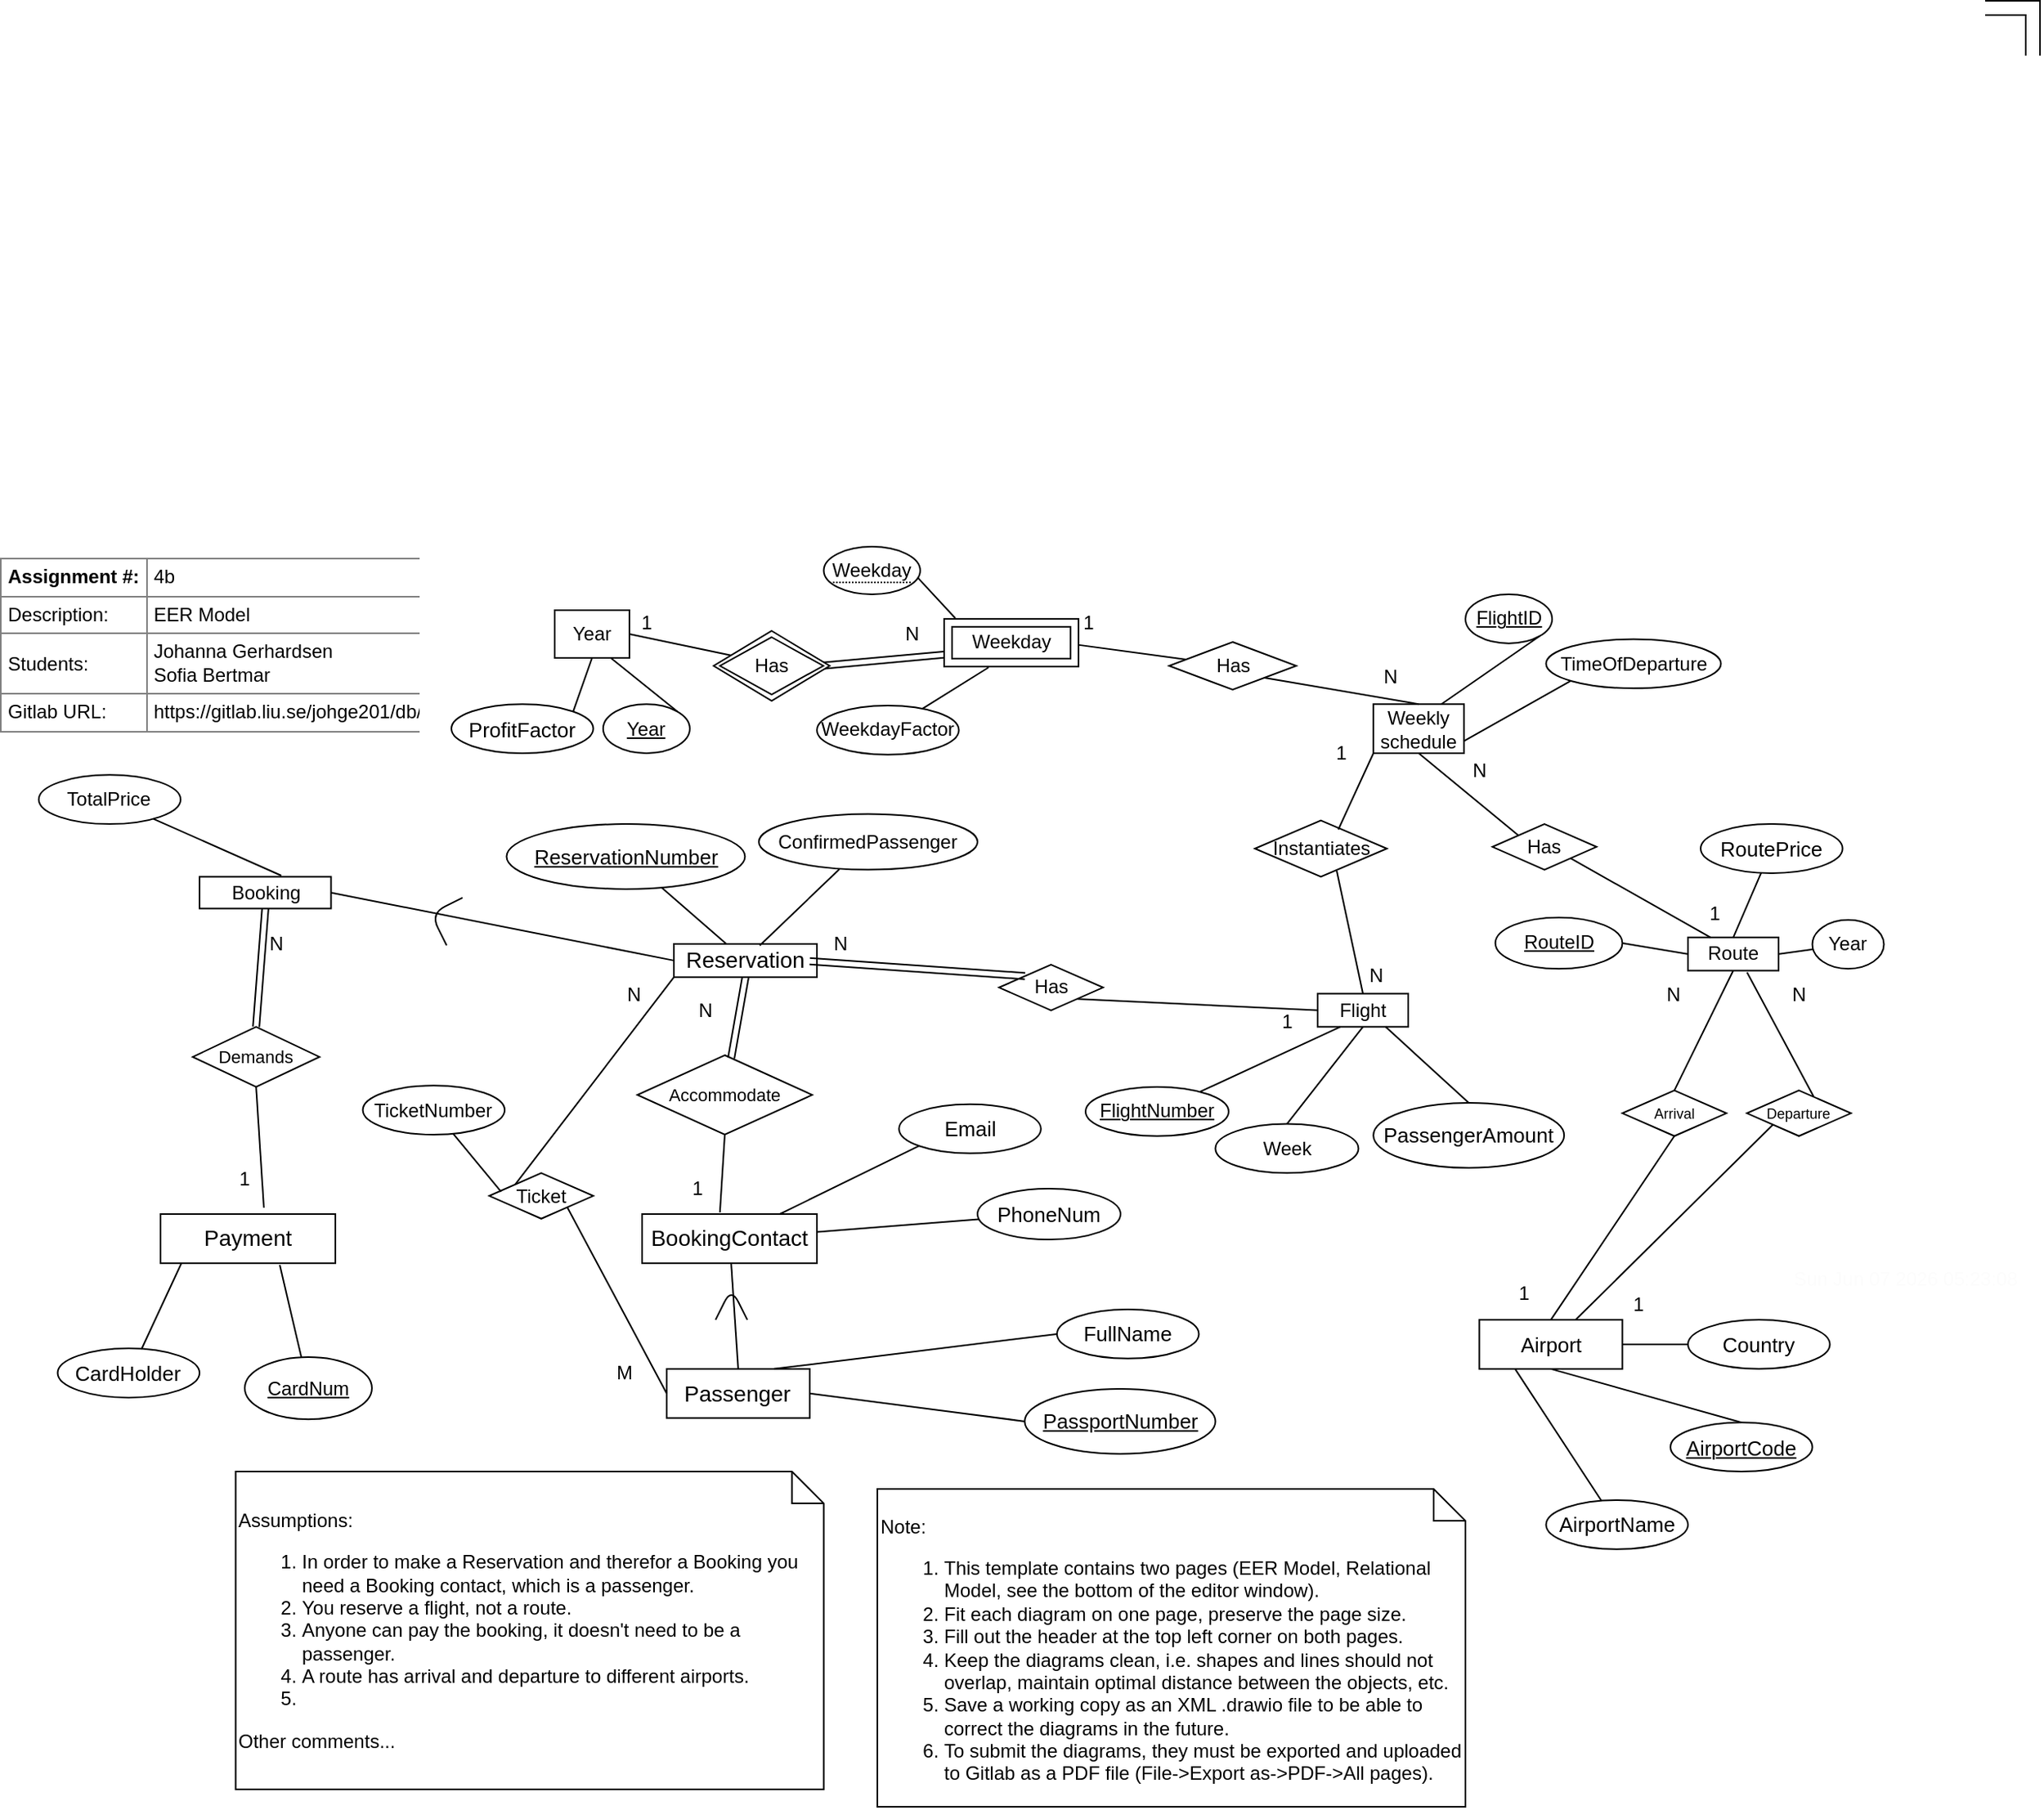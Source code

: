 <mxfile version="13.11.0" type="device" pages="2"><diagram id="Na6rdyDjsJvJQJ0tYg91" name="Page-1"><mxGraphModel dx="593" dy="889" grid="1" gridSize="10" guides="1" tooltips="1" connect="1" arrows="1" fold="1" page="1" pageScale="1" pageWidth="827" pageHeight="1169" math="0" shadow="0"><root><mxCell id="0"/><mxCell id="1" parent="0"/><UserObject label="%date{ddd mmm dd yyyy HH:MM:ss}%" placeholders="1" id="FsJ_letkNEG_jJhohFWP-1"><mxCell style="text;html=1;align=center;verticalAlign=middle;whiteSpace=wrap;overflow=hidden;fontColor=#FCFCFC;movable=0;resizable=0;rotatable=0;deletable=0;editable=0;connectable=0;" vertex="1" parent="1"><mxGeometry x="2665" y="1489" width="160" height="20" as="geometry"/></mxCell></UserObject><mxCell id="FsJ_letkNEG_jJhohFWP-2" value="" style="shape=filledEdge;rounded=0;fixDash=1;endArrow=none;strokeWidth=10;fillColor=#ffffff;edgeStyle=orthogonalEdgeStyle;fontColor=#FCFCFC;" edge="1" parent="1"><mxGeometry width="60" height="40" relative="1" as="geometry"><mxPoint x="2795" y="699" as="sourcePoint"/><mxPoint x="2825" y="729" as="targetPoint"/><Array as="points"><mxPoint x="2825" y="699"/></Array></mxGeometry></mxCell><mxCell id="FsJ_letkNEG_jJhohFWP-3" value="&lt;table style=&quot;width: 100% ; height: 100% ; border-collapse: collapse&quot; width=&quot;100%&quot; cellpadding=&quot;4&quot; border=&quot;1&quot;&gt;&lt;tbody&gt;&lt;tr&gt;&lt;th&gt;Assignment #:&lt;/th&gt;&lt;td&gt;4b&lt;/td&gt;&lt;/tr&gt;&lt;tr&gt;&lt;td&gt;Description:&lt;/td&gt;&lt;td&gt;EER Model&lt;/td&gt;&lt;/tr&gt;&lt;tr&gt;&lt;td&gt;Students:&lt;/td&gt;&lt;td&gt;Johanna Gerhardsen&lt;br&gt;Sofia Bertmar&lt;/td&gt;&lt;/tr&gt;&lt;tr&gt;&lt;td&gt;Gitlab URL:&lt;/td&gt;&lt;td&gt;https://gitlab.liu.se/johge201/db/-/tree/master/lab4&lt;/td&gt;&lt;/tr&gt;&lt;/tbody&gt;&lt;/table&gt;" style="text;html=1;strokeColor=none;fillColor=none;overflow=fill;fontColor=#000000;" vertex="1" parent="1"><mxGeometry x="1546" y="1045" width="264" height="110" as="geometry"/></mxCell><mxCell id="FsJ_letkNEG_jJhohFWP-4" value="&lt;br&gt;Note:&lt;br&gt;&lt;ol&gt;&lt;li&gt;This template contains two pages (EER Model, Relational Model, see the bottom of the editor window).&lt;/li&gt;&lt;li&gt;Fit each diagram on one page, preserve the page size.&lt;br&gt;&lt;/li&gt;&lt;li&gt;Fill out the header at the top left corner on both pages.&lt;/li&gt;&lt;li&gt;&lt;span&gt;Keep the diagrams clean, i.e. shapes and lines should not overlap, maintain optimal distance between the objects, etc.&lt;/span&gt;&lt;br&gt;&lt;/li&gt;&lt;li&gt;Save a working copy as an XML .drawio file to be able to correct the diagrams in the future.&lt;/li&gt;&lt;li&gt;To submit the diagrams, they must be exported and uploaded to Gitlab as a PDF file (File-&amp;gt;Export as-&amp;gt;PDF-&amp;gt;All pages).&lt;/li&gt;&lt;/ol&gt;" style="shape=note;size=20;whiteSpace=wrap;html=1;strokeColor=#000000;fillColor=#ffffff;fontColor=#000000;align=left;" vertex="1" parent="1"><mxGeometry x="2098" y="1631.02" width="370" height="200" as="geometry"/></mxCell><mxCell id="FsJ_letkNEG_jJhohFWP-5" value="Assumptions:&lt;br&gt;&lt;ol&gt;&lt;li&gt;In order to make a Reservation and therefor a Booking you need a Booking contact, which is a passenger. &lt;br&gt;&lt;/li&gt;&lt;li&gt;You reserve a flight, not a route. &lt;br&gt;&lt;/li&gt;&lt;li&gt;Anyone can pay the booking, it doesn't need to be a passenger.&lt;/li&gt;&lt;li&gt;A route has arrival and departure to different airports.&lt;/li&gt;&lt;li&gt;&lt;br&gt;&lt;/li&gt;&lt;/ol&gt;&lt;div&gt;Other comments...&lt;/div&gt;" style="shape=note;size=20;whiteSpace=wrap;html=1;strokeColor=#000000;fillColor=#ffffff;fontColor=#000000;align=left;" vertex="1" parent="1"><mxGeometry x="1694.27" y="1620.02" width="370" height="200" as="geometry"/></mxCell><mxCell id="FsJ_letkNEG_jJhohFWP-6" value="&lt;font style=&quot;font-size: 12px&quot;&gt;Route&lt;/font&gt;" style="whiteSpace=wrap;html=1;align=center;strokeColor=#000000;fillColor=#ffffff;fontSize=7;fontColor=#000000;" vertex="1" parent="1"><mxGeometry x="2608" y="1283.89" width="57" height="20.89" as="geometry"/></mxCell><mxCell id="FsJ_letkNEG_jJhohFWP-7" value="&lt;font style=&quot;font-size: 12px&quot;&gt;Weekly schedule&lt;/font&gt;" style="whiteSpace=wrap;html=1;align=center;strokeColor=#000000;fillColor=#ffffff;fontSize=7;fontColor=#000000;" vertex="1" parent="1"><mxGeometry x="2410.09" y="1137.11" width="57" height="30.89" as="geometry"/></mxCell><mxCell id="FsJ_letkNEG_jJhohFWP-8" value="&lt;font style=&quot;font-size: 12px&quot;&gt;Flight&lt;/font&gt;" style="whiteSpace=wrap;html=1;align=center;strokeColor=#000000;fillColor=#ffffff;fontSize=7;fontColor=#000000;" vertex="1" parent="1"><mxGeometry x="2375" y="1319.28" width="57" height="20.89" as="geometry"/></mxCell><mxCell id="FsJ_letkNEG_jJhohFWP-9" value="&lt;u&gt;&lt;font style=&quot;font-size: 12px&quot;&gt;FlightID&lt;/font&gt;&lt;/u&gt;" style="ellipse;whiteSpace=wrap;html=1;align=center;shadow=0;gradientColor=none;fontSize=7;" vertex="1" parent="1"><mxGeometry x="2468" y="1068" width="54.55" height="30.89" as="geometry"/></mxCell><mxCell id="FsJ_letkNEG_jJhohFWP-10" value="&lt;u&gt;&lt;font style=&quot;font-size: 12px&quot;&gt;Year&lt;/font&gt;&lt;/u&gt;" style="ellipse;whiteSpace=wrap;html=1;align=center;shadow=0;gradientColor=none;fontSize=7;" vertex="1" parent="1"><mxGeometry x="1925.45" y="1137.11" width="54.55" height="30.89" as="geometry"/></mxCell><mxCell id="FsJ_letkNEG_jJhohFWP-12" value="&lt;font style=&quot;font-size: 12px&quot;&gt;TimeOfDeparture&lt;/font&gt;" style="ellipse;whiteSpace=wrap;html=1;align=center;shadow=0;gradientColor=none;fontSize=7;" vertex="1" parent="1"><mxGeometry x="2518.73" y="1096.22" width="110" height="30.89" as="geometry"/></mxCell><mxCell id="FsJ_letkNEG_jJhohFWP-13" value="&lt;u&gt;&lt;font style=&quot;font-size: 12px&quot;&gt;FlightNumber&lt;/font&gt;&lt;/u&gt;" style="ellipse;whiteSpace=wrap;html=1;align=center;shadow=0;gradientColor=none;fontSize=7;" vertex="1" parent="1"><mxGeometry x="2229" y="1378.0" width="90" height="30.89" as="geometry"/></mxCell><mxCell id="FsJ_letkNEG_jJhohFWP-14" value="&lt;font style=&quot;font-size: 12px&quot;&gt;Week&lt;/font&gt;" style="ellipse;whiteSpace=wrap;html=1;align=center;shadow=0;gradientColor=none;fontSize=7;" vertex="1" parent="1"><mxGeometry x="2310.69" y="1401.28" width="90" height="30.89" as="geometry"/></mxCell><mxCell id="FsJ_letkNEG_jJhohFWP-15" value="&lt;font style=&quot;font-size: 14px&quot;&gt;Reservation&lt;/font&gt;" style="whiteSpace=wrap;html=1;align=center;strokeColor=#000000;fillColor=#ffffff;fontSize=7;fontColor=#000000;" vertex="1" parent="1"><mxGeometry x="1970" y="1288" width="90" height="20.89" as="geometry"/></mxCell><mxCell id="FsJ_letkNEG_jJhohFWP-16" value="&lt;font style=&quot;font-size: 13px&quot;&gt;&lt;u&gt;ReservationNumber&lt;/u&gt;&lt;/font&gt;" style="ellipse;whiteSpace=wrap;html=1;align=center;shadow=0;gradientColor=none;fontSize=7;" vertex="1" parent="1"><mxGeometry x="1864.72" y="1212.56" width="150" height="40.89" as="geometry"/></mxCell><mxCell id="FsJ_letkNEG_jJhohFWP-17" value="&lt;font style=&quot;font-size: 12px&quot;&gt;Has&lt;/font&gt;" style="shape=rhombus;perimeter=rhombusPerimeter;whiteSpace=wrap;html=1;align=center;shadow=0;gradientColor=none;fontSize=7;" vertex="1" parent="1"><mxGeometry x="2174.55" y="1301.06" width="65.455" height="28.723" as="geometry"/></mxCell><mxCell id="FsJ_letkNEG_jJhohFWP-18" value="" style="endArrow=none;html=1;entryX=1;entryY=1;entryDx=0;entryDy=0;exitX=0;exitY=0.5;exitDx=0;exitDy=0;" edge="1" parent="1" source="FsJ_letkNEG_jJhohFWP-8" target="FsJ_letkNEG_jJhohFWP-17"><mxGeometry width="50" height="50" relative="1" as="geometry"><mxPoint x="2200" y="1348" as="sourcePoint"/><mxPoint x="2330" y="1358" as="targetPoint"/></mxGeometry></mxCell><mxCell id="FsJ_letkNEG_jJhohFWP-19" value="N" style="text;html=1;strokeColor=none;fillColor=none;align=center;verticalAlign=middle;whiteSpace=wrap;rounded=0;" vertex="1" parent="1"><mxGeometry x="2055.45" y="1278" width="40" height="20.89" as="geometry"/></mxCell><mxCell id="FsJ_letkNEG_jJhohFWP-20" value="1" style="text;html=1;strokeColor=none;fillColor=none;align=center;verticalAlign=middle;whiteSpace=wrap;rounded=0;" vertex="1" parent="1"><mxGeometry x="2335.69" y="1327.11" width="40" height="20" as="geometry"/></mxCell><mxCell id="FsJ_letkNEG_jJhohFWP-21" value="&lt;font style=&quot;font-size: 13px&quot;&gt;RoutePrice&lt;/font&gt;" style="ellipse;whiteSpace=wrap;html=1;align=center;shadow=0;gradientColor=none;fontSize=7;" vertex="1" parent="1"><mxGeometry x="2616" y="1212.56" width="89.27" height="30.89" as="geometry"/></mxCell><mxCell id="FsJ_letkNEG_jJhohFWP-22" value="&lt;font style=&quot;font-size: 13px&quot;&gt;ProfitFactor&lt;/font&gt;" style="ellipse;whiteSpace=wrap;html=1;align=center;shadow=0;gradientColor=none;fontSize=7;" vertex="1" parent="1"><mxGeometry x="1830" y="1137.11" width="89.27" height="30.89" as="geometry"/></mxCell><mxCell id="FsJ_letkNEG_jJhohFWP-24" value="&lt;font style=&quot;font-size: 12px&quot;&gt;TotalPrice&lt;/font&gt;" style="ellipse;whiteSpace=wrap;html=1;align=center;shadow=0;gradientColor=none;fontSize=7;" vertex="1" parent="1"><mxGeometry x="1570.37" y="1181.67" width="89.27" height="30.89" as="geometry"/></mxCell><mxCell id="FsJ_letkNEG_jJhohFWP-25" value="&lt;font style=&quot;font-size: 11px&quot;&gt;Accommodate&lt;/font&gt;" style="shape=rhombus;perimeter=rhombusPerimeter;whiteSpace=wrap;html=1;align=center;shadow=0;gradientColor=none;fontSize=7;" vertex="1" parent="1"><mxGeometry x="1947" y="1358" width="110" height="50" as="geometry"/></mxCell><mxCell id="FsJ_letkNEG_jJhohFWP-26" value="N" style="text;html=1;strokeColor=none;fillColor=none;align=center;verticalAlign=middle;whiteSpace=wrap;rounded=0;" vertex="1" parent="1"><mxGeometry x="1970" y="1320.17" width="40" height="20" as="geometry"/></mxCell><mxCell id="FsJ_letkNEG_jJhohFWP-27" value="&lt;font style=&quot;font-size: 14px&quot;&gt;Passenger&lt;/font&gt;" style="whiteSpace=wrap;html=1;align=center;strokeColor=#000000;fillColor=#ffffff;fontSize=7;fontColor=#000000;" vertex="1" parent="1"><mxGeometry x="1965.45" y="1555.43" width="90" height="30.89" as="geometry"/></mxCell><mxCell id="FsJ_letkNEG_jJhohFWP-28" value="" style="endArrow=none;html=1;exitX=0.445;exitY=-0.032;exitDx=0;exitDy=0;entryX=0.5;entryY=1;entryDx=0;entryDy=0;exitPerimeter=0;" edge="1" parent="1" source="FsJ_letkNEG_jJhohFWP-33" target="FsJ_letkNEG_jJhohFWP-25"><mxGeometry width="50" height="50" relative="1" as="geometry"><mxPoint x="2320" y="1378" as="sourcePoint"/><mxPoint x="2370" y="1328" as="targetPoint"/></mxGeometry></mxCell><mxCell id="FsJ_letkNEG_jJhohFWP-29" value="&lt;font style=&quot;font-size: 13px&quot;&gt;FullName&lt;/font&gt;" style="ellipse;whiteSpace=wrap;html=1;align=center;shadow=0;gradientColor=none;fontSize=7;" vertex="1" parent="1"><mxGeometry x="2211" y="1518.0" width="89.27" height="30.89" as="geometry"/></mxCell><mxCell id="FsJ_letkNEG_jJhohFWP-30" value="&lt;font style=&quot;font-size: 13px&quot;&gt;&lt;u&gt;PassportNumber&lt;/u&gt;&lt;/font&gt;" style="ellipse;whiteSpace=wrap;html=1;align=center;shadow=0;gradientColor=none;fontSize=7;" vertex="1" parent="1"><mxGeometry x="2190.69" y="1568" width="120" height="40.89" as="geometry"/></mxCell><mxCell id="FsJ_letkNEG_jJhohFWP-31" value="" style="endArrow=none;html=1;exitX=1;exitY=0.5;exitDx=0;exitDy=0;entryX=0;entryY=0.5;entryDx=0;entryDy=0;" edge="1" parent="1" source="FsJ_letkNEG_jJhohFWP-27" target="FsJ_letkNEG_jJhohFWP-30"><mxGeometry width="50" height="50" relative="1" as="geometry"><mxPoint x="2070" y="1548" as="sourcePoint"/><mxPoint x="1990" y="1468" as="targetPoint"/></mxGeometry></mxCell><mxCell id="FsJ_letkNEG_jJhohFWP-32" value="" style="endArrow=none;html=1;entryX=0.75;entryY=0;entryDx=0;entryDy=0;exitX=0;exitY=0.5;exitDx=0;exitDy=0;" edge="1" parent="1" source="FsJ_letkNEG_jJhohFWP-29" target="FsJ_letkNEG_jJhohFWP-27"><mxGeometry width="50" height="50" relative="1" as="geometry"><mxPoint x="2092" y="1418" as="sourcePoint"/><mxPoint x="2120" y="1498" as="targetPoint"/></mxGeometry></mxCell><mxCell id="FsJ_letkNEG_jJhohFWP-33" value="&lt;font style=&quot;font-size: 14px&quot;&gt;BookingContact&lt;/font&gt;" style="whiteSpace=wrap;html=1;align=center;strokeColor=#000000;fillColor=#ffffff;fontSize=7;fontColor=#000000;" vertex="1" parent="1"><mxGeometry x="1950" y="1458" width="110" height="30.89" as="geometry"/></mxCell><mxCell id="FsJ_letkNEG_jJhohFWP-34" value="&lt;font style=&quot;font-size: 13px&quot;&gt;PhoneNum&lt;/font&gt;" style="ellipse;whiteSpace=wrap;html=1;align=center;shadow=0;gradientColor=none;fontSize=7;" vertex="1" parent="1"><mxGeometry x="2161" y="1442" width="90" height="32.02" as="geometry"/></mxCell><mxCell id="FsJ_letkNEG_jJhohFWP-35" value="" style="endArrow=none;html=1;entryX=0.5;entryY=0;entryDx=0;entryDy=0;" edge="1" parent="1" source="FsJ_letkNEG_jJhohFWP-33" target="FsJ_letkNEG_jJhohFWP-27"><mxGeometry width="50" height="50" relative="1" as="geometry"><mxPoint x="1750" y="1438" as="sourcePoint"/><mxPoint x="1917" y="1498" as="targetPoint"/></mxGeometry></mxCell><mxCell id="FsJ_letkNEG_jJhohFWP-36" value="&lt;font style=&quot;font-size: 13px&quot;&gt;CardHolder&lt;/font&gt;" style="ellipse;whiteSpace=wrap;html=1;align=center;shadow=0;gradientColor=none;fontSize=7;" vertex="1" parent="1"><mxGeometry x="1582.27" y="1542.56" width="89.27" height="30.89" as="geometry"/></mxCell><mxCell id="FsJ_letkNEG_jJhohFWP-37" value="&lt;font style=&quot;font-size: 12px&quot;&gt;&lt;u&gt;CardNum&lt;/u&gt;&lt;/font&gt;" style="ellipse;whiteSpace=wrap;html=1;align=center;strokeColor=#000000;fillColor=#ffffff;fontSize=7;fontColor=#000000;" vertex="1" parent="1"><mxGeometry x="1700" y="1548" width="80" height="39.11" as="geometry"/></mxCell><mxCell id="FsJ_letkNEG_jJhohFWP-38" value="" style="endArrow=none;html=1;entryX=0.682;entryY=1.036;entryDx=0;entryDy=0;entryPerimeter=0;" edge="1" parent="1" source="FsJ_letkNEG_jJhohFWP-37" target="FsJ_letkNEG_jJhohFWP-108"><mxGeometry width="50" height="50" relative="1" as="geometry"><mxPoint x="1740" y="1578" as="sourcePoint"/><mxPoint x="1635" y="1478.89" as="targetPoint"/></mxGeometry></mxCell><mxCell id="FsJ_letkNEG_jJhohFWP-39" value="" style="endArrow=none;html=1;exitX=0.591;exitY=0.014;exitDx=0;exitDy=0;entryX=0.25;entryY=0;entryDx=0;entryDy=0;exitPerimeter=0;" edge="1" parent="1" source="FsJ_letkNEG_jJhohFWP-36" target="FsJ_letkNEG_jJhohFWP-108"><mxGeometry width="50" height="50" relative="1" as="geometry"><mxPoint x="1740" y="1578" as="sourcePoint"/><mxPoint x="1652.5" y="1448" as="targetPoint"/></mxGeometry></mxCell><mxCell id="FsJ_letkNEG_jJhohFWP-40" value="" style="endArrow=none;html=1;entryX=0;entryY=0.5;entryDx=0;entryDy=0;exitX=1;exitY=1;exitDx=0;exitDy=0;" edge="1" parent="1" source="FsJ_letkNEG_jJhohFWP-41" target="FsJ_letkNEG_jJhohFWP-27"><mxGeometry width="50" height="50" relative="1" as="geometry"><mxPoint x="1910" y="1470" as="sourcePoint"/><mxPoint x="1860" y="1458" as="targetPoint"/></mxGeometry></mxCell><mxCell id="FsJ_letkNEG_jJhohFWP-41" value="&lt;font style=&quot;font-size: 12px&quot;&gt;Ticket&lt;/font&gt;" style="shape=rhombus;perimeter=rhombusPerimeter;whiteSpace=wrap;html=1;align=center;shadow=0;gradientColor=none;fontSize=7;" vertex="1" parent="1"><mxGeometry x="1853.82" y="1432.17" width="65.455" height="28.723" as="geometry"/></mxCell><mxCell id="FsJ_letkNEG_jJhohFWP-42" value="M" style="text;html=1;strokeColor=none;fillColor=none;align=center;verticalAlign=middle;whiteSpace=wrap;rounded=0;" vertex="1" parent="1"><mxGeometry x="1919.27" y="1548.0" width="40" height="20" as="geometry"/></mxCell><mxCell id="FsJ_letkNEG_jJhohFWP-43" value="1" style="text;html=1;strokeColor=none;fillColor=none;align=center;verticalAlign=middle;whiteSpace=wrap;rounded=0;" vertex="1" parent="1"><mxGeometry x="1965" y="1432.17" width="40" height="20" as="geometry"/></mxCell><mxCell id="FsJ_letkNEG_jJhohFWP-44" value="" style="endArrow=none;html=1;exitX=0;exitY=1;exitDx=0;exitDy=0;entryX=0;entryY=0;entryDx=0;entryDy=0;" edge="1" parent="1" source="FsJ_letkNEG_jJhohFWP-15" target="FsJ_letkNEG_jJhohFWP-41"><mxGeometry width="50" height="50" relative="1" as="geometry"><mxPoint x="1775" y="1294.335" as="sourcePoint"/><mxPoint x="1830" y="1368" as="targetPoint"/></mxGeometry></mxCell><mxCell id="FsJ_letkNEG_jJhohFWP-45" value="" style="endArrow=none;html=1;entryX=0.25;entryY=1;entryDx=0;entryDy=0;" edge="1" parent="1" source="FsJ_letkNEG_jJhohFWP-13" target="FsJ_letkNEG_jJhohFWP-8"><mxGeometry width="50" height="50" relative="1" as="geometry"><mxPoint x="2425" y="1388" as="sourcePoint"/><mxPoint x="2095" y="1348" as="targetPoint"/></mxGeometry></mxCell><mxCell id="FsJ_letkNEG_jJhohFWP-46" value="" style="endArrow=none;html=1;exitX=0.5;exitY=0;exitDx=0;exitDy=0;entryX=0.5;entryY=1;entryDx=0;entryDy=0;" edge="1" parent="1" source="FsJ_letkNEG_jJhohFWP-14" target="FsJ_letkNEG_jJhohFWP-8"><mxGeometry width="50" height="50" relative="1" as="geometry"><mxPoint x="2620" y="1274.02" as="sourcePoint"/><mxPoint x="2417" y="1338" as="targetPoint"/></mxGeometry></mxCell><mxCell id="FsJ_letkNEG_jJhohFWP-47" value="&lt;font style=&quot;font-size: 9px&quot;&gt;Arrival&lt;/font&gt;" style="shape=rhombus;perimeter=rhombusPerimeter;whiteSpace=wrap;html=1;align=center;shadow=0;gradientColor=none;fontSize=7;" vertex="1" parent="1"><mxGeometry x="2566.73" y="1380.17" width="65.455" height="28.723" as="geometry"/></mxCell><mxCell id="FsJ_letkNEG_jJhohFWP-48" value="" style="endArrow=none;html=1;entryX=0.5;entryY=1;entryDx=0;entryDy=0;exitX=0.5;exitY=0;exitDx=0;exitDy=0;" edge="1" parent="1" source="FsJ_letkNEG_jJhohFWP-47" target="FsJ_letkNEG_jJhohFWP-6"><mxGeometry width="50" height="50" relative="1" as="geometry"><mxPoint x="2045" y="1388" as="sourcePoint"/><mxPoint x="2095" y="1338" as="targetPoint"/></mxGeometry></mxCell><mxCell id="FsJ_letkNEG_jJhohFWP-49" value="" style="endArrow=none;html=1;exitX=0.5;exitY=1;exitDx=0;exitDy=0;entryX=0.5;entryY=0;entryDx=0;entryDy=0;" edge="1" parent="1" source="FsJ_letkNEG_jJhohFWP-47" target="FsJ_letkNEG_jJhohFWP-50"><mxGeometry width="50" height="50" relative="1" as="geometry"><mxPoint x="2045" y="1388" as="sourcePoint"/><mxPoint x="2455" y="1468" as="targetPoint"/></mxGeometry></mxCell><mxCell id="FsJ_letkNEG_jJhohFWP-50" value="&lt;font style=&quot;font-size: 13px&quot;&gt;Airport&lt;/font&gt;" style="whiteSpace=wrap;html=1;align=center;strokeColor=#000000;fillColor=#ffffff;fontSize=7;fontColor=#000000;" vertex="1" parent="1"><mxGeometry x="2476.73" y="1524.54" width="90" height="30.89" as="geometry"/></mxCell><mxCell id="FsJ_letkNEG_jJhohFWP-51" value="" style="endArrow=none;html=1;entryX=0.5;entryY=0;entryDx=0;entryDy=0;" edge="1" parent="1" source="FsJ_letkNEG_jJhohFWP-21" target="FsJ_letkNEG_jJhohFWP-6"><mxGeometry width="50" height="50" relative="1" as="geometry"><mxPoint x="2045" y="1388" as="sourcePoint"/><mxPoint x="2651" y="1294" as="targetPoint"/></mxGeometry></mxCell><mxCell id="FsJ_letkNEG_jJhohFWP-52" value="&lt;font style=&quot;font-size: 13px&quot;&gt;Country&lt;/font&gt;" style="ellipse;whiteSpace=wrap;html=1;align=center;shadow=0;gradientColor=none;fontSize=7;" vertex="1" parent="1"><mxGeometry x="2608" y="1524.54" width="89.27" height="30.89" as="geometry"/></mxCell><mxCell id="FsJ_letkNEG_jJhohFWP-53" value="&lt;u&gt;&lt;font style=&quot;font-size: 13px&quot;&gt;AirportCode&lt;/font&gt;&lt;/u&gt;" style="ellipse;whiteSpace=wrap;html=1;align=center;shadow=0;gradientColor=none;fontSize=7;" vertex="1" parent="1"><mxGeometry x="2597" y="1589.13" width="89.27" height="30.89" as="geometry"/></mxCell><mxCell id="FsJ_letkNEG_jJhohFWP-54" value="&lt;font style=&quot;font-size: 13px&quot;&gt;AirportName&lt;/font&gt;" style="ellipse;whiteSpace=wrap;html=1;align=center;shadow=0;gradientColor=none;fontSize=7;" vertex="1" parent="1"><mxGeometry x="2518.73" y="1638" width="89.27" height="30.89" as="geometry"/></mxCell><mxCell id="FsJ_letkNEG_jJhohFWP-55" value="N" style="text;html=1;strokeColor=none;fillColor=none;align=center;verticalAlign=middle;whiteSpace=wrap;rounded=0;" vertex="1" parent="1"><mxGeometry x="2457" y="1168.89" width="40" height="20" as="geometry"/></mxCell><mxCell id="FsJ_letkNEG_jJhohFWP-56" value="" style="endArrow=none;html=1;entryX=1;entryY=0.5;entryDx=0;entryDy=0;exitX=0;exitY=0.5;exitDx=0;exitDy=0;" edge="1" parent="1" source="FsJ_letkNEG_jJhohFWP-52" target="FsJ_letkNEG_jJhohFWP-50"><mxGeometry width="50" height="50" relative="1" as="geometry"><mxPoint x="2657" y="1508" as="sourcePoint"/><mxPoint x="2473.14" y="1369.99" as="targetPoint"/></mxGeometry></mxCell><mxCell id="FsJ_letkNEG_jJhohFWP-57" value="" style="endArrow=none;html=1;entryX=0.25;entryY=1;entryDx=0;entryDy=0;" edge="1" parent="1" source="FsJ_letkNEG_jJhohFWP-54" target="FsJ_letkNEG_jJhohFWP-50"><mxGeometry width="50" height="50" relative="1" as="geometry"><mxPoint x="2423.14" y="1419.99" as="sourcePoint"/><mxPoint x="2473.14" y="1369.99" as="targetPoint"/></mxGeometry></mxCell><mxCell id="FsJ_letkNEG_jJhohFWP-58" value="" style="endArrow=none;html=1;entryX=0.5;entryY=1;entryDx=0;entryDy=0;exitX=0.5;exitY=0;exitDx=0;exitDy=0;" edge="1" parent="1" source="FsJ_letkNEG_jJhohFWP-53" target="FsJ_letkNEG_jJhohFWP-50"><mxGeometry width="50" height="50" relative="1" as="geometry"><mxPoint x="2423.14" y="1419.99" as="sourcePoint"/><mxPoint x="2473.14" y="1369.99" as="targetPoint"/></mxGeometry></mxCell><mxCell id="FsJ_letkNEG_jJhohFWP-59" value="" style="endArrow=none;html=1;entryX=1;entryY=0;entryDx=0;entryDy=0;exitX=0.5;exitY=1;exitDx=0;exitDy=0;" edge="1" parent="1" source="FsJ_letkNEG_jJhohFWP-87" target="FsJ_letkNEG_jJhohFWP-22"><mxGeometry width="50" height="50" relative="1" as="geometry"><mxPoint x="2405" y="1388" as="sourcePoint"/><mxPoint x="2455" y="1338" as="targetPoint"/></mxGeometry></mxCell><mxCell id="FsJ_letkNEG_jJhohFWP-60" value="" style="endArrow=none;html=1;entryX=1;entryY=1;entryDx=0;entryDy=0;exitX=0.75;exitY=0;exitDx=0;exitDy=0;" edge="1" parent="1" source="FsJ_letkNEG_jJhohFWP-7" target="FsJ_letkNEG_jJhohFWP-9"><mxGeometry width="50" height="50" relative="1" as="geometry"><mxPoint x="2405" y="1388" as="sourcePoint"/><mxPoint x="2455" y="1338" as="targetPoint"/></mxGeometry></mxCell><mxCell id="FsJ_letkNEG_jJhohFWP-61" value="" style="endArrow=none;html=1;exitX=0.75;exitY=1;exitDx=0;exitDy=0;entryX=1;entryY=0;entryDx=0;entryDy=0;" edge="1" parent="1" source="FsJ_letkNEG_jJhohFWP-87" target="FsJ_letkNEG_jJhohFWP-10"><mxGeometry width="50" height="50" relative="1" as="geometry"><mxPoint x="2405" y="1388" as="sourcePoint"/><mxPoint x="2047" y="1138" as="targetPoint"/></mxGeometry></mxCell><mxCell id="FsJ_letkNEG_jJhohFWP-62" value="" style="endArrow=none;html=1;entryX=0;entryY=1;entryDx=0;entryDy=0;exitX=1;exitY=0.75;exitDx=0;exitDy=0;" edge="1" parent="1" source="FsJ_letkNEG_jJhohFWP-7" target="FsJ_letkNEG_jJhohFWP-12"><mxGeometry width="50" height="50" relative="1" as="geometry"><mxPoint x="2405" y="1388" as="sourcePoint"/><mxPoint x="2455" y="1338" as="targetPoint"/></mxGeometry></mxCell><mxCell id="FsJ_letkNEG_jJhohFWP-63" value="" style="endArrow=none;html=1;exitX=0.622;exitY=-0.036;exitDx=0;exitDy=0;exitPerimeter=0;" edge="1" parent="1" source="FsJ_letkNEG_jJhohFWP-104" target="FsJ_letkNEG_jJhohFWP-24"><mxGeometry width="50" height="50" relative="1" as="geometry"><mxPoint x="2075" y="1388" as="sourcePoint"/><mxPoint x="2125" y="1338" as="targetPoint"/></mxGeometry></mxCell><mxCell id="FsJ_letkNEG_jJhohFWP-64" value="" style="endArrow=none;html=1;" edge="1" parent="1" source="FsJ_letkNEG_jJhohFWP-15" target="FsJ_letkNEG_jJhohFWP-16"><mxGeometry width="50" height="50" relative="1" as="geometry"><mxPoint x="2075" y="1388" as="sourcePoint"/><mxPoint x="2125" y="1338" as="targetPoint"/></mxGeometry></mxCell><mxCell id="FsJ_letkNEG_jJhohFWP-65" value="" style="endArrow=none;html=1;" edge="1" parent="1" source="FsJ_letkNEG_jJhohFWP-33" target="FsJ_letkNEG_jJhohFWP-34"><mxGeometry width="50" height="50" relative="1" as="geometry"><mxPoint x="2075" y="1388" as="sourcePoint"/><mxPoint x="1760" y="1560.02" as="targetPoint"/></mxGeometry></mxCell><mxCell id="FsJ_letkNEG_jJhohFWP-66" value="&lt;font style=&quot;font-size: 12px&quot;&gt;WeekdayFactor&lt;/font&gt;" style="ellipse;whiteSpace=wrap;html=1;align=center;shadow=0;gradientColor=none;fontSize=7;" vertex="1" parent="1"><mxGeometry x="2060" y="1138" width="89.27" height="30.89" as="geometry"/></mxCell><mxCell id="FsJ_letkNEG_jJhohFWP-67" value="" style="endArrow=none;html=1;exitX=0.331;exitY=1.019;exitDx=0;exitDy=0;exitPerimeter=0;" edge="1" parent="1" source="DYdvLXNROIgDheiGuLK8-1" target="FsJ_letkNEG_jJhohFWP-66"><mxGeometry width="50" height="50" relative="1" as="geometry"><mxPoint x="2124.27" y="1113.44" as="sourcePoint"/><mxPoint x="2105" y="1338" as="targetPoint"/></mxGeometry></mxCell><mxCell id="FsJ_letkNEG_jJhohFWP-68" value="&lt;font style=&quot;font-size: 13px&quot;&gt;PassengerAmount&lt;/font&gt;" style="ellipse;whiteSpace=wrap;html=1;align=center;shadow=0;gradientColor=none;fontSize=7;" vertex="1" parent="1"><mxGeometry x="2410.09" y="1388" width="120" height="40.89" as="geometry"/></mxCell><mxCell id="FsJ_letkNEG_jJhohFWP-69" value="" style="endArrow=none;html=1;entryX=0.5;entryY=0;entryDx=0;entryDy=0;exitX=0.75;exitY=1;exitDx=0;exitDy=0;" edge="1" parent="1" source="FsJ_letkNEG_jJhohFWP-8" target="FsJ_letkNEG_jJhohFWP-68"><mxGeometry width="50" height="50" relative="1" as="geometry"><mxPoint x="2427" y="1338" as="sourcePoint"/><mxPoint x="2105" y="1338" as="targetPoint"/></mxGeometry></mxCell><mxCell id="FsJ_letkNEG_jJhohFWP-70" value="&lt;font style=&quot;font-size: 13px&quot;&gt;Email&lt;/font&gt;" style="ellipse;whiteSpace=wrap;html=1;align=center;shadow=0;gradientColor=none;fontSize=7;" vertex="1" parent="1"><mxGeometry x="2111.63" y="1388.89" width="89.27" height="30.89" as="geometry"/></mxCell><mxCell id="FsJ_letkNEG_jJhohFWP-71" value="" style="endArrow=none;html=1;entryX=0;entryY=1;entryDx=0;entryDy=0;" edge="1" parent="1" source="FsJ_letkNEG_jJhohFWP-33" target="FsJ_letkNEG_jJhohFWP-70"><mxGeometry width="50" height="50" relative="1" as="geometry"><mxPoint x="1799.268" y="1538.89" as="sourcePoint"/><mxPoint x="1818.365" y="1608" as="targetPoint"/></mxGeometry></mxCell><mxCell id="FsJ_letkNEG_jJhohFWP-72" value="N" style="text;html=1;strokeColor=none;fillColor=none;align=center;verticalAlign=middle;whiteSpace=wrap;rounded=0;" vertex="1" parent="1"><mxGeometry x="1700" y="1277.5" width="40" height="20" as="geometry"/></mxCell><mxCell id="FsJ_letkNEG_jJhohFWP-73" value="1" style="text;html=1;strokeColor=none;fillColor=none;align=center;verticalAlign=middle;whiteSpace=wrap;rounded=0;" vertex="1" parent="1"><mxGeometry x="1680" y="1426.02" width="40" height="20" as="geometry"/></mxCell><mxCell id="FsJ_letkNEG_jJhohFWP-74" value="&lt;font style=&quot;font-size: 9px&quot;&gt;Departure&lt;/font&gt;" style="shape=rhombus;perimeter=rhombusPerimeter;whiteSpace=wrap;html=1;align=center;shadow=0;gradientColor=none;fontSize=7;" vertex="1" parent="1"><mxGeometry x="2645.09" y="1380.17" width="65.455" height="28.723" as="geometry"/></mxCell><mxCell id="FsJ_letkNEG_jJhohFWP-75" value="" style="endArrow=none;html=1;entryX=0.652;entryY=1.053;entryDx=0;entryDy=0;entryPerimeter=0;exitX=0.642;exitY=0.139;exitDx=0;exitDy=0;exitPerimeter=0;" edge="1" parent="1" source="FsJ_letkNEG_jJhohFWP-74" target="FsJ_letkNEG_jJhohFWP-6"><mxGeometry width="50" height="50" relative="1" as="geometry"><mxPoint x="2247" y="1288" as="sourcePoint"/><mxPoint x="2297" y="1238" as="targetPoint"/></mxGeometry></mxCell><mxCell id="FsJ_letkNEG_jJhohFWP-76" value="" style="endArrow=none;html=1;entryX=0;entryY=1;entryDx=0;entryDy=0;" edge="1" parent="1" source="FsJ_letkNEG_jJhohFWP-50" target="FsJ_letkNEG_jJhohFWP-74"><mxGeometry width="50" height="50" relative="1" as="geometry"><mxPoint x="2627" y="1428" as="sourcePoint"/><mxPoint x="2733.773" y="1383.5" as="targetPoint"/></mxGeometry></mxCell><mxCell id="FsJ_letkNEG_jJhohFWP-77" value="1" style="text;html=1;strokeColor=none;fillColor=none;align=center;verticalAlign=middle;whiteSpace=wrap;rounded=0;" vertex="1" parent="1"><mxGeometry x="2485" y="1498" width="40" height="20" as="geometry"/></mxCell><mxCell id="FsJ_letkNEG_jJhohFWP-78" value="1" style="text;html=1;strokeColor=none;fillColor=none;align=center;verticalAlign=middle;whiteSpace=wrap;rounded=0;" vertex="1" parent="1"><mxGeometry x="2557" y="1504.54" width="40" height="20" as="geometry"/></mxCell><mxCell id="FsJ_letkNEG_jJhohFWP-79" value="N" style="text;html=1;strokeColor=none;fillColor=none;align=center;verticalAlign=middle;whiteSpace=wrap;rounded=0;" vertex="1" parent="1"><mxGeometry x="2579.46" y="1309.78" width="40" height="20" as="geometry"/></mxCell><mxCell id="FsJ_letkNEG_jJhohFWP-80" value="N" style="text;html=1;strokeColor=none;fillColor=none;align=center;verticalAlign=middle;whiteSpace=wrap;rounded=0;" vertex="1" parent="1"><mxGeometry x="2657.82" y="1309.78" width="40" height="20" as="geometry"/></mxCell><mxCell id="FsJ_letkNEG_jJhohFWP-82" value="" style="endArrow=none;html=1;exitX=1;exitY=0.5;exitDx=0;exitDy=0;" edge="1" parent="1" target="FsJ_letkNEG_jJhohFWP-83"><mxGeometry width="50" height="50" relative="1" as="geometry"><mxPoint x="2214.27" y="1098.44" as="sourcePoint"/><mxPoint x="2247" y="1098" as="targetPoint"/></mxGeometry></mxCell><mxCell id="FsJ_letkNEG_jJhohFWP-83" value="Has" style="rhombus;whiteSpace=wrap;html=1;" vertex="1" parent="1"><mxGeometry x="2281.55" y="1098" width="80" height="30" as="geometry"/></mxCell><mxCell id="FsJ_letkNEG_jJhohFWP-84" value="" style="endArrow=none;html=1;exitX=1;exitY=1;exitDx=0;exitDy=0;entryX=0.5;entryY=0;entryDx=0;entryDy=0;" edge="1" parent="1" source="FsJ_letkNEG_jJhohFWP-83" target="FsJ_letkNEG_jJhohFWP-7"><mxGeometry width="50" height="50" relative="1" as="geometry"><mxPoint x="2247" y="1288" as="sourcePoint"/><mxPoint x="2297" y="1238" as="targetPoint"/></mxGeometry></mxCell><mxCell id="FsJ_letkNEG_jJhohFWP-85" value="1" style="text;html=1;strokeColor=none;fillColor=none;align=center;verticalAlign=middle;whiteSpace=wrap;rounded=0;" vertex="1" parent="1"><mxGeometry x="2211" y="1076.22" width="40" height="20" as="geometry"/></mxCell><mxCell id="FsJ_letkNEG_jJhohFWP-86" value="N" style="text;html=1;strokeColor=none;fillColor=none;align=center;verticalAlign=middle;whiteSpace=wrap;rounded=0;" vertex="1" parent="1"><mxGeometry x="2400.69" y="1110" width="40" height="20" as="geometry"/></mxCell><mxCell id="FsJ_letkNEG_jJhohFWP-87" value="Year" style="rounded=0;whiteSpace=wrap;html=1;" vertex="1" parent="1"><mxGeometry x="1895" y="1078" width="47" height="30" as="geometry"/></mxCell><mxCell id="FsJ_letkNEG_jJhohFWP-89" value="" style="endArrow=none;html=1;exitX=1;exitY=0.5;exitDx=0;exitDy=0;entryX=0;entryY=0;entryDx=0;entryDy=0;" edge="1" parent="1" source="FsJ_letkNEG_jJhohFWP-87"><mxGeometry width="50" height="50" relative="1" as="geometry"><mxPoint x="1977" y="1108" as="sourcePoint"/><mxPoint x="2006.364" y="1106.461" as="targetPoint"/></mxGeometry></mxCell><mxCell id="FsJ_letkNEG_jJhohFWP-91" value="1" style="text;html=1;strokeColor=none;fillColor=none;align=center;verticalAlign=middle;whiteSpace=wrap;rounded=0;" vertex="1" parent="1"><mxGeometry x="1932.73" y="1076.22" width="40" height="20" as="geometry"/></mxCell><mxCell id="FsJ_letkNEG_jJhohFWP-92" value="N" style="text;html=1;strokeColor=none;fillColor=none;align=center;verticalAlign=middle;whiteSpace=wrap;rounded=0;" vertex="1" parent="1"><mxGeometry x="2100" y="1083.44" width="40" height="20" as="geometry"/></mxCell><mxCell id="FsJ_letkNEG_jJhohFWP-93" value="&lt;font style=&quot;font-size: 12px&quot;&gt;Has&lt;/font&gt;" style="shape=rhombus;perimeter=rhombusPerimeter;whiteSpace=wrap;html=1;align=center;shadow=0;gradientColor=none;fontSize=7;" vertex="1" parent="1"><mxGeometry x="2485" y="1212.56" width="65.455" height="28.723" as="geometry"/></mxCell><mxCell id="FsJ_letkNEG_jJhohFWP-94" value="&lt;font style=&quot;font-size: 12px&quot;&gt;Instantiates&lt;/font&gt;" style="shape=rhombus;perimeter=rhombusPerimeter;whiteSpace=wrap;html=1;align=center;shadow=0;gradientColor=none;fontSize=7;" vertex="1" parent="1"><mxGeometry x="2335.5" y="1210.28" width="83.09" height="35.44" as="geometry"/></mxCell><mxCell id="FsJ_letkNEG_jJhohFWP-95" value="" style="endArrow=none;html=1;entryX=0;entryY=1;entryDx=0;entryDy=0;exitX=0.632;exitY=0.161;exitDx=0;exitDy=0;exitPerimeter=0;" edge="1" parent="1" source="FsJ_letkNEG_jJhohFWP-94" target="FsJ_letkNEG_jJhohFWP-7"><mxGeometry width="50" height="50" relative="1" as="geometry"><mxPoint x="2257" y="1288" as="sourcePoint"/><mxPoint x="2307" y="1238" as="targetPoint"/></mxGeometry></mxCell><mxCell id="FsJ_letkNEG_jJhohFWP-96" value="" style="endArrow=none;html=1;entryX=0.62;entryY=0.895;entryDx=0;entryDy=0;exitX=0.5;exitY=0;exitDx=0;exitDy=0;entryPerimeter=0;" edge="1" parent="1" source="FsJ_letkNEG_jJhohFWP-8" target="FsJ_letkNEG_jJhohFWP-94"><mxGeometry width="50" height="50" relative="1" as="geometry"><mxPoint x="2417" y="1278" as="sourcePoint"/><mxPoint x="2439.077" y="1230.014" as="targetPoint"/></mxGeometry></mxCell><mxCell id="FsJ_letkNEG_jJhohFWP-97" value="" style="endArrow=none;html=1;entryX=0;entryY=0;entryDx=0;entryDy=0;exitX=0.5;exitY=1;exitDx=0;exitDy=0;" edge="1" parent="1" source="FsJ_letkNEG_jJhohFWP-7" target="FsJ_letkNEG_jJhohFWP-93"><mxGeometry width="50" height="50" relative="1" as="geometry"><mxPoint x="2467" y="1178" as="sourcePoint"/><mxPoint x="2489.077" y="1130.014" as="targetPoint"/></mxGeometry></mxCell><mxCell id="FsJ_letkNEG_jJhohFWP-98" value="" style="endArrow=none;html=1;entryX=1;entryY=1;entryDx=0;entryDy=0;exitX=0.25;exitY=0;exitDx=0;exitDy=0;" edge="1" parent="1" source="FsJ_letkNEG_jJhohFWP-6" target="FsJ_letkNEG_jJhohFWP-93"><mxGeometry width="50" height="50" relative="1" as="geometry"><mxPoint x="2487" y="1278" as="sourcePoint"/><mxPoint x="2509.077" y="1230.014" as="targetPoint"/></mxGeometry></mxCell><mxCell id="FsJ_letkNEG_jJhohFWP-99" value="1" style="text;html=1;strokeColor=none;fillColor=none;align=center;verticalAlign=middle;whiteSpace=wrap;rounded=0;" vertex="1" parent="1"><mxGeometry x="2605.09" y="1258.89" width="40" height="20" as="geometry"/></mxCell><mxCell id="FsJ_letkNEG_jJhohFWP-100" value="1" style="text;html=1;strokeColor=none;fillColor=none;align=center;verticalAlign=middle;whiteSpace=wrap;rounded=0;" vertex="1" parent="1"><mxGeometry x="2370.09" y="1158" width="40" height="20" as="geometry"/></mxCell><mxCell id="FsJ_letkNEG_jJhohFWP-101" value="N" style="text;html=1;strokeColor=none;fillColor=none;align=center;verticalAlign=middle;whiteSpace=wrap;rounded=0;" vertex="1" parent="1"><mxGeometry x="2392" y="1297.5" width="40" height="21.78" as="geometry"/></mxCell><mxCell id="FsJ_letkNEG_jJhohFWP-102" value="" style="shape=link;html=1;rounded=0;entryX=0;entryY=0;entryDx=0;entryDy=0;fontSize=7;width=-4;exitX=0;exitY=1;exitDx=0;exitDy=0;" edge="1" parent="1" source="FsJ_letkNEG_jJhohFWP-19" target="FsJ_letkNEG_jJhohFWP-17"><mxGeometry relative="1" as="geometry"><mxPoint x="2055" y="1299" as="sourcePoint"/><mxPoint x="2163.723" y="1268.891" as="targetPoint"/></mxGeometry></mxCell><mxCell id="FsJ_letkNEG_jJhohFWP-103" value="" style="endArrow=none;html=1;exitX=1;exitY=0.5;exitDx=0;exitDy=0;entryX=0;entryY=0.5;entryDx=0;entryDy=0;" edge="1" parent="1" source="FsJ_letkNEG_jJhohFWP-104" target="FsJ_letkNEG_jJhohFWP-15"><mxGeometry width="50" height="50" relative="1" as="geometry"><mxPoint x="1775" y="1294.335" as="sourcePoint"/><mxPoint x="2317" y="1218" as="targetPoint"/></mxGeometry></mxCell><mxCell id="FsJ_letkNEG_jJhohFWP-104" value="&lt;font style=&quot;font-size: 12px&quot;&gt;Booking&lt;/font&gt;" style="whiteSpace=wrap;html=1;align=center;strokeColor=#000000;fillColor=#ffffff;fontSize=7;fontColor=#000000;" vertex="1" parent="1"><mxGeometry x="1671.54" y="1245.72" width="82.73" height="20" as="geometry"/></mxCell><mxCell id="FsJ_letkNEG_jJhohFWP-105" value="" style="endArrow=none;html=1;" edge="1" parent="1"><mxGeometry width="50" height="50" relative="1" as="geometry"><mxPoint x="1827" y="1288.89" as="sourcePoint"/><mxPoint x="1837" y="1258.89" as="targetPoint"/><Array as="points"><mxPoint x="1817" y="1268.89"/></Array></mxGeometry></mxCell><mxCell id="FsJ_letkNEG_jJhohFWP-106" value="&lt;font style=&quot;font-size: 12px&quot;&gt;TicketNumber&lt;/font&gt;" style="ellipse;whiteSpace=wrap;html=1;align=center;shadow=0;gradientColor=none;fontSize=7;" vertex="1" parent="1"><mxGeometry x="1774.27" y="1377.11" width="89.27" height="30.89" as="geometry"/></mxCell><mxCell id="FsJ_letkNEG_jJhohFWP-107" value="" style="endArrow=none;html=1;exitX=0.114;exitY=0.408;exitDx=0;exitDy=0;exitPerimeter=0;" edge="1" parent="1" source="FsJ_letkNEG_jJhohFWP-41" target="FsJ_letkNEG_jJhohFWP-106"><mxGeometry width="50" height="50" relative="1" as="geometry"><mxPoint x="2267" y="1268" as="sourcePoint"/><mxPoint x="2327" y="1218" as="targetPoint"/></mxGeometry></mxCell><mxCell id="FsJ_letkNEG_jJhohFWP-108" value="&lt;font style=&quot;font-size: 14px&quot;&gt;Payment&lt;/font&gt;" style="whiteSpace=wrap;html=1;align=center;strokeColor=#000000;fillColor=#ffffff;fontSize=7;fontColor=#000000;" vertex="1" parent="1"><mxGeometry x="1647" y="1458" width="110" height="30.89" as="geometry"/></mxCell><mxCell id="FsJ_letkNEG_jJhohFWP-109" value="&lt;font style=&quot;font-size: 11px&quot;&gt;Demands&lt;/font&gt;" style="shape=rhombus;perimeter=rhombusPerimeter;whiteSpace=wrap;html=1;align=center;shadow=0;gradientColor=none;fontSize=7;" vertex="1" parent="1"><mxGeometry x="1667.27" y="1340.17" width="79.73" height="37.83" as="geometry"/></mxCell><mxCell id="FsJ_letkNEG_jJhohFWP-110" value="" style="endArrow=none;html=1;exitX=0.591;exitY=-0.129;exitDx=0;exitDy=0;exitPerimeter=0;entryX=0.5;entryY=1;entryDx=0;entryDy=0;" edge="1" parent="1" source="FsJ_letkNEG_jJhohFWP-108" target="FsJ_letkNEG_jJhohFWP-109"><mxGeometry width="50" height="50" relative="1" as="geometry"><mxPoint x="2267" y="1268" as="sourcePoint"/><mxPoint x="2317" y="1218" as="targetPoint"/></mxGeometry></mxCell><mxCell id="FsJ_letkNEG_jJhohFWP-111" value="" style="endArrow=none;html=1;" edge="1" parent="1"><mxGeometry width="50" height="50" relative="1" as="geometry"><mxPoint x="1996.18" y="1524.54" as="sourcePoint"/><mxPoint x="2016.18" y="1524.54" as="targetPoint"/><Array as="points"><mxPoint x="2006.18" y="1504.54"/></Array></mxGeometry></mxCell><mxCell id="FsJ_letkNEG_jJhohFWP-112" value="" style="shape=link;html=1;rounded=0;entryX=0.5;entryY=1;entryDx=0;entryDy=0;fontSize=7;width=-4;exitX=0.5;exitY=0;exitDx=0;exitDy=0;" edge="1" parent="1" source="FsJ_letkNEG_jJhohFWP-109" target="FsJ_letkNEG_jJhohFWP-104"><mxGeometry relative="1" as="geometry"><mxPoint x="1597" y="1268" as="sourcePoint"/><mxPoint x="1732.464" y="1277.351" as="targetPoint"/></mxGeometry></mxCell><mxCell id="FsJ_letkNEG_jJhohFWP-113" value="" style="shape=link;html=1;rounded=0;fontSize=7;width=-4;exitX=0.5;exitY=1;exitDx=0;exitDy=0;" edge="1" parent="1" source="FsJ_letkNEG_jJhohFWP-15" target="FsJ_letkNEG_jJhohFWP-25"><mxGeometry relative="1" as="geometry"><mxPoint x="2067" y="1348" as="sourcePoint"/><mxPoint x="2202.464" y="1357.351" as="targetPoint"/></mxGeometry></mxCell><mxCell id="FsJ_letkNEG_jJhohFWP-114" value="N" style="text;html=1;strokeColor=none;fillColor=none;align=center;verticalAlign=middle;whiteSpace=wrap;rounded=0;" vertex="1" parent="1"><mxGeometry x="1925.45" y="1309.78" width="40" height="20" as="geometry"/></mxCell><mxCell id="FsJ_letkNEG_jJhohFWP-115" value="ConfirmedPassenger" style="ellipse;whiteSpace=wrap;html=1;" vertex="1" parent="1"><mxGeometry x="2023.45" y="1206.28" width="137.55" height="35" as="geometry"/></mxCell><mxCell id="FsJ_letkNEG_jJhohFWP-116" value="" style="endArrow=none;html=1;exitX=0.6;exitY=0.048;exitDx=0;exitDy=0;exitPerimeter=0;entryX=0.368;entryY=0.992;entryDx=0;entryDy=0;entryPerimeter=0;" edge="1" parent="1" source="FsJ_letkNEG_jJhohFWP-15" target="FsJ_letkNEG_jJhohFWP-115"><mxGeometry width="50" height="50" relative="1" as="geometry"><mxPoint x="2217" y="1358" as="sourcePoint"/><mxPoint x="2267" y="1308" as="targetPoint"/></mxGeometry></mxCell><mxCell id="FsJ_letkNEG_jJhohFWP-117" value="&lt;u&gt;RouteID&lt;/u&gt;" style="ellipse;whiteSpace=wrap;html=1;" vertex="1" parent="1"><mxGeometry x="2486.82" y="1271.36" width="79.91" height="32.28" as="geometry"/></mxCell><mxCell id="FsJ_letkNEG_jJhohFWP-118" value="" style="endArrow=none;html=1;entryX=1;entryY=0.5;entryDx=0;entryDy=0;exitX=0;exitY=0.5;exitDx=0;exitDy=0;" edge="1" parent="1" source="FsJ_letkNEG_jJhohFWP-6" target="FsJ_letkNEG_jJhohFWP-117"><mxGeometry width="50" height="50" relative="1" as="geometry"><mxPoint x="2217" y="1468" as="sourcePoint"/><mxPoint x="2267" y="1418" as="targetPoint"/></mxGeometry></mxCell><mxCell id="_vL684WgSPAFwt2xrk9j-1" value="Year" style="ellipse;whiteSpace=wrap;html=1;" vertex="1" parent="1"><mxGeometry x="2686.27" y="1272.92" width="45" height="30.72" as="geometry"/></mxCell><mxCell id="_vL684WgSPAFwt2xrk9j-2" value="" style="endArrow=none;html=1;exitX=1;exitY=0.5;exitDx=0;exitDy=0;" edge="1" parent="1" source="FsJ_letkNEG_jJhohFWP-6" target="_vL684WgSPAFwt2xrk9j-1"><mxGeometry width="50" height="50" relative="1" as="geometry"><mxPoint x="2130" y="1490" as="sourcePoint"/><mxPoint x="2180" y="1440" as="targetPoint"/></mxGeometry></mxCell><mxCell id="_vL684WgSPAFwt2xrk9j-3" value="" style="shape=link;html=1;rounded=0;entryX=0;entryY=0.75;entryDx=0;entryDy=0;fontSize=7;width=-4;exitX=1;exitY=0.5;exitDx=0;exitDy=0;" edge="1" parent="1" target="DYdvLXNROIgDheiGuLK8-1"><mxGeometry relative="1" as="geometry"><mxPoint x="2055.455" y="1113.642" as="sourcePoint"/><mxPoint x="2124.27" y="1105.94" as="targetPoint"/></mxGeometry></mxCell><mxCell id="LO_Wi0FnD4MrSLeFbl3X-1" value="&lt;font style=&quot;font-size: 12px&quot;&gt;Has&lt;/font&gt;" style="shape=rhombus;double=1;perimeter=rhombusPerimeter;whiteSpace=wrap;html=1;align=center;strokeColor=#000000;fillColor=#ffffff;fontSize=7;fontColor=#000000;" vertex="1" parent="1"><mxGeometry x="1995" y="1091" width="73" height="44" as="geometry"/></mxCell><mxCell id="DYdvLXNROIgDheiGuLK8-1" value="&lt;font style=&quot;font-size: 12px&quot;&gt;Weekday&lt;/font&gt;" style="shape=ext;margin=3;double=1;whiteSpace=wrap;html=1;align=center;shadow=0;gradientColor=none;fontSize=7;" vertex="1" parent="1"><mxGeometry x="2140" y="1083.44" width="84.55" height="30" as="geometry"/></mxCell><mxCell id="DYdvLXNROIgDheiGuLK8-4" value="" style="endArrow=none;html=1;exitX=1;exitY=0.5;exitDx=0;exitDy=0;entryX=0.083;entryY=-0.015;entryDx=0;entryDy=0;entryPerimeter=0;" edge="1" parent="1" target="DYdvLXNROIgDheiGuLK8-1"><mxGeometry width="50" height="50" relative="1" as="geometry"><mxPoint x="2118.82" y="1052.555" as="sourcePoint"/><mxPoint x="2210" y="1440" as="targetPoint"/></mxGeometry></mxCell><mxCell id="aL1AfYf9a6NGODK-njy0-1" value="&lt;span style=&quot;border-bottom: 1px dotted ; font-size: 12px&quot;&gt;Weekday&lt;br&gt;&lt;/span&gt;" style="ellipse;whiteSpace=wrap;html=1;align=center;strokeColor=#000000;fillColor=#ffffff;fontSize=7;fontColor=#000000;" vertex="1" parent="1"><mxGeometry x="2064.27" y="1038" width="60.69" height="30" as="geometry"/></mxCell></root></mxGraphModel></diagram><diagram name="Relational Model" id="F4T1bqOuHsLYB4XASKHA"><mxGraphModel dx="1420" dy="889" grid="1" gridSize="10" guides="1" tooltips="1" connect="1" arrows="1" fold="1" page="1" pageScale="1" pageWidth="1169" pageHeight="827" math="0" shadow="0"><root><mxCell id="ga0Zw6LBFhbuao-3WzkD-0"/><mxCell id="ga0Zw6LBFhbuao-3WzkD-1" parent="ga0Zw6LBFhbuao-3WzkD-0"/><UserObject label="%date{ddd mmm dd yyyy HH:MM:ss}%" placeholders="1" id="Ka_tqsI0y06mJdhhlla0-0"><mxCell style="text;html=1;align=center;verticalAlign=middle;whiteSpace=wrap;overflow=hidden;fontColor=#FCFCFC;movable=0;resizable=0;rotatable=0;deletable=0;editable=0;connectable=0;" parent="ga0Zw6LBFhbuao-3WzkD-1" vertex="1"><mxGeometry x="1000" y="800" width="160" height="20" as="geometry"/></mxCell></UserObject><mxCell id="Ka_tqsI0y06mJdhhlla0-1" value="" style="shape=filledEdge;rounded=0;fixDash=1;endArrow=none;strokeWidth=10;fillColor=#ffffff;edgeStyle=orthogonalEdgeStyle;fontColor=#FCFCFC;" parent="ga0Zw6LBFhbuao-3WzkD-1" edge="1"><mxGeometry width="60" height="40" relative="1" as="geometry"><mxPoint x="10" y="790" as="sourcePoint"/><mxPoint x="40" y="820" as="targetPoint"/><Array as="points"><mxPoint x="10" y="820"/></Array></mxGeometry></mxCell><mxCell id="Ka_tqsI0y06mJdhhlla0-2" value="" style="shape=filledEdge;rounded=0;fixDash=1;endArrow=none;strokeWidth=10;fillColor=#ffffff;edgeStyle=orthogonalEdgeStyle;fontColor=#FCFCFC;" parent="ga0Zw6LBFhbuao-3WzkD-1" edge="1"><mxGeometry width="60" height="40" relative="1" as="geometry"><mxPoint x="1130" y="10" as="sourcePoint"/><mxPoint x="1160" y="40" as="targetPoint"/><Array as="points"><mxPoint x="1160" y="10"/></Array></mxGeometry></mxCell><mxCell id="Ka_tqsI0y06mJdhhlla0-3" value="" style="shape=filledEdge;rounded=0;fixDash=1;endArrow=none;strokeWidth=10;fillColor=#ffffff;edgeStyle=orthogonalEdgeStyle;fontColor=#FCFCFC;" parent="ga0Zw6LBFhbuao-3WzkD-1" edge="1"><mxGeometry width="60" height="40" relative="1" as="geometry"><mxPoint x="1129.99" y="820" as="sourcePoint"/><mxPoint x="1159.99" y="790" as="targetPoint"/><Array as="points"><mxPoint x="1159.99" y="820"/></Array></mxGeometry></mxCell><mxCell id="Ka_tqsI0y06mJdhhlla0-4" value="&lt;table style=&quot;width: 100% ; height: 100% ; border-collapse: collapse&quot; width=&quot;100%&quot; cellpadding=&quot;4&quot; border=&quot;1&quot;&gt;&lt;tbody&gt;&lt;tr&gt;&lt;th&gt;Assignment #:&lt;/th&gt;&lt;td&gt;4b&lt;br&gt;&lt;/td&gt;&lt;/tr&gt;&lt;tr&gt;&lt;td&gt;Description:&lt;/td&gt;&lt;td&gt;Relational Model&lt;/td&gt;&lt;/tr&gt;&lt;tr&gt;&lt;td&gt;Students:&lt;/td&gt;&lt;td&gt;Sofia Bertmar&lt;br&gt;Johanna Gerhardsen&lt;br&gt;&lt;/td&gt;&lt;/tr&gt;&lt;tr&gt;&lt;td&gt;Repository URL:&lt;/td&gt;&lt;td&gt;https://gitlab.liu.se/johge201/db/-/tree/master/lab4&lt;/td&gt;&lt;/tr&gt;&lt;/tbody&gt;&lt;/table&gt;" style="text;html=1;strokeColor=none;fillColor=none;overflow=fill;fontColor=#000000;" parent="ga0Zw6LBFhbuao-3WzkD-1" vertex="1"><mxGeometry x="10" y="160" width="370" height="110" as="geometry"/></mxCell><mxCell id="PiltT63lIo_U7moLPfi7-0" value="" style="shape=table;html=1;whiteSpace=wrap;startSize=0;container=1;collapsible=0;childLayout=tableLayout;" parent="ga0Zw6LBFhbuao-3WzkD-1" vertex="1"><mxGeometry x="650" y="160" width="484" height="40" as="geometry"/></mxCell><mxCell id="PiltT63lIo_U7moLPfi7-1" value="" style="shape=partialRectangle;html=1;whiteSpace=wrap;collapsible=0;dropTarget=0;pointerEvents=0;fillColor=none;top=0;left=0;bottom=0;right=0;points=[[0,0.5],[1,0.5]];portConstraint=eastwest;" parent="PiltT63lIo_U7moLPfi7-0" vertex="1"><mxGeometry width="484" height="20" as="geometry"/></mxCell><mxCell id="PiltT63lIo_U7moLPfi7-2" value="&lt;b&gt;WeeklySchedule&lt;/b&gt;" style="shape=partialRectangle;html=1;whiteSpace=wrap;connectable=0;overflow=hidden;fillColor=none;top=0;left=0;bottom=0;right=0;" parent="PiltT63lIo_U7moLPfi7-1" vertex="1"><mxGeometry width="97" height="20" as="geometry"/></mxCell><mxCell id="PiltT63lIo_U7moLPfi7-3" value="" style="shape=partialRectangle;html=1;whiteSpace=wrap;connectable=0;overflow=hidden;fillColor=none;top=0;left=0;bottom=0;right=0;" parent="PiltT63lIo_U7moLPfi7-1" vertex="1"><mxGeometry x="97" width="96" height="20" as="geometry"/></mxCell><mxCell id="PiltT63lIo_U7moLPfi7-4" value="" style="shape=partialRectangle;html=1;whiteSpace=wrap;connectable=0;overflow=hidden;fillColor=none;top=0;left=0;bottom=0;right=0;" parent="PiltT63lIo_U7moLPfi7-1" vertex="1"><mxGeometry x="193" width="97" height="20" as="geometry"/></mxCell><mxCell id="9WdyBxBD0EeQHkNqHezo-0" style="shape=partialRectangle;html=1;whiteSpace=wrap;connectable=0;overflow=hidden;fillColor=none;top=0;left=0;bottom=0;right=0;" vertex="1" parent="PiltT63lIo_U7moLPfi7-1"><mxGeometry x="290" width="97" height="20" as="geometry"/></mxCell><mxCell id="9WdyBxBD0EeQHkNqHezo-2" style="shape=partialRectangle;html=1;whiteSpace=wrap;connectable=0;overflow=hidden;fillColor=none;top=0;left=0;bottom=0;right=0;" vertex="1" parent="PiltT63lIo_U7moLPfi7-1"><mxGeometry x="387" width="97" height="20" as="geometry"/></mxCell><mxCell id="PiltT63lIo_U7moLPfi7-5" value="" style="shape=partialRectangle;html=1;whiteSpace=wrap;collapsible=0;dropTarget=0;pointerEvents=0;fillColor=none;top=0;left=0;bottom=0;right=0;points=[[0,0.5],[1,0.5]];portConstraint=eastwest;" parent="PiltT63lIo_U7moLPfi7-0" vertex="1"><mxGeometry y="20" width="484" height="20" as="geometry"/></mxCell><mxCell id="PiltT63lIo_U7moLPfi7-6" value="FlightID" style="shape=partialRectangle;html=1;whiteSpace=wrap;connectable=0;overflow=hidden;fillColor=none;top=0;left=0;bottom=0;right=0;" parent="PiltT63lIo_U7moLPfi7-5" vertex="1"><mxGeometry width="97" height="20" as="geometry"/></mxCell><mxCell id="PiltT63lIo_U7moLPfi7-7" value="TimeOfDeparture" style="shape=partialRectangle;html=1;whiteSpace=wrap;connectable=0;overflow=hidden;fillColor=none;top=0;left=0;bottom=0;right=0;" parent="PiltT63lIo_U7moLPfi7-5" vertex="1"><mxGeometry x="97" width="96" height="20" as="geometry"/></mxCell><mxCell id="PiltT63lIo_U7moLPfi7-8" value="RouteID" style="shape=partialRectangle;html=1;whiteSpace=wrap;connectable=0;overflow=hidden;fillColor=none;top=0;left=0;bottom=0;right=0;" parent="PiltT63lIo_U7moLPfi7-5" vertex="1"><mxGeometry x="193" width="97" height="20" as="geometry"/></mxCell><mxCell id="9WdyBxBD0EeQHkNqHezo-1" value="Year" style="shape=partialRectangle;html=1;whiteSpace=wrap;connectable=0;overflow=hidden;fillColor=none;top=0;left=0;bottom=0;right=0;" vertex="1" parent="PiltT63lIo_U7moLPfi7-5"><mxGeometry x="290" width="97" height="20" as="geometry"/></mxCell><mxCell id="9WdyBxBD0EeQHkNqHezo-3" value="Weekday" style="shape=partialRectangle;html=1;whiteSpace=wrap;connectable=0;overflow=hidden;fillColor=none;top=0;left=0;bottom=0;right=0;" vertex="1" parent="PiltT63lIo_U7moLPfi7-5"><mxGeometry x="387" width="97" height="20" as="geometry"/></mxCell><mxCell id="79nTCuXRwqOZY_rsdI_A-0" value="" style="shape=table;html=1;whiteSpace=wrap;startSize=0;container=1;collapsible=0;childLayout=tableLayout;" parent="ga0Zw6LBFhbuao-3WzkD-1" vertex="1"><mxGeometry x="480" y="80" width="263" height="40" as="geometry"/></mxCell><mxCell id="79nTCuXRwqOZY_rsdI_A-1" value="" style="shape=partialRectangle;html=1;whiteSpace=wrap;collapsible=0;dropTarget=0;pointerEvents=0;fillColor=none;top=0;left=0;bottom=0;right=0;points=[[0,0.5],[1,0.5]];portConstraint=eastwest;" parent="79nTCuXRwqOZY_rsdI_A-0" vertex="1"><mxGeometry width="263" height="20" as="geometry"/></mxCell><mxCell id="79nTCuXRwqOZY_rsdI_A-2" value="&lt;b&gt;Weekday&lt;/b&gt;" style="shape=partialRectangle;html=1;whiteSpace=wrap;connectable=0;overflow=hidden;fillColor=none;top=0;left=0;bottom=0;right=0;" parent="79nTCuXRwqOZY_rsdI_A-1" vertex="1"><mxGeometry width="88" height="20" as="geometry"/></mxCell><mxCell id="79nTCuXRwqOZY_rsdI_A-3" value="" style="shape=partialRectangle;html=1;whiteSpace=wrap;connectable=0;overflow=hidden;fillColor=none;top=0;left=0;bottom=0;right=0;" parent="79nTCuXRwqOZY_rsdI_A-1" vertex="1"><mxGeometry x="88" width="87" height="20" as="geometry"/></mxCell><mxCell id="79nTCuXRwqOZY_rsdI_A-4" value="" style="shape=partialRectangle;html=1;whiteSpace=wrap;connectable=0;overflow=hidden;fillColor=none;top=0;left=0;bottom=0;right=0;" parent="79nTCuXRwqOZY_rsdI_A-1" vertex="1"><mxGeometry x="175" width="88" height="20" as="geometry"/></mxCell><mxCell id="79nTCuXRwqOZY_rsdI_A-5" value="" style="shape=partialRectangle;html=1;whiteSpace=wrap;collapsible=0;dropTarget=0;pointerEvents=0;fillColor=none;top=0;left=0;bottom=0;right=0;points=[[0,0.5],[1,0.5]];portConstraint=eastwest;" parent="79nTCuXRwqOZY_rsdI_A-0" vertex="1"><mxGeometry y="20" width="263" height="20" as="geometry"/></mxCell><mxCell id="79nTCuXRwqOZY_rsdI_A-6" value="&lt;u&gt;Weekday&lt;/u&gt;" style="shape=partialRectangle;html=1;whiteSpace=wrap;connectable=0;overflow=hidden;fillColor=none;top=0;left=0;bottom=0;right=0;" parent="79nTCuXRwqOZY_rsdI_A-5" vertex="1"><mxGeometry width="88" height="20" as="geometry"/></mxCell><mxCell id="79nTCuXRwqOZY_rsdI_A-7" value="WeekdayFactor" style="shape=partialRectangle;html=1;whiteSpace=wrap;connectable=0;overflow=hidden;fillColor=none;top=0;left=0;bottom=0;right=0;" parent="79nTCuXRwqOZY_rsdI_A-5" vertex="1"><mxGeometry x="88" width="87" height="20" as="geometry"/></mxCell><mxCell id="79nTCuXRwqOZY_rsdI_A-8" value="&lt;u&gt;Year&lt;/u&gt;" style="shape=partialRectangle;html=1;whiteSpace=wrap;connectable=0;overflow=hidden;fillColor=none;top=0;left=0;bottom=0;right=0;" parent="79nTCuXRwqOZY_rsdI_A-5" vertex="1"><mxGeometry x="175" width="88" height="20" as="geometry"/></mxCell><mxCell id="79nTCuXRwqOZY_rsdI_A-12" value="" style="shape=table;html=1;whiteSpace=wrap;startSize=0;container=1;collapsible=0;childLayout=tableLayout;" parent="ga0Zw6LBFhbuao-3WzkD-1" vertex="1"><mxGeometry x="310" y="20" width="140" height="40" as="geometry"/></mxCell><mxCell id="79nTCuXRwqOZY_rsdI_A-13" value="" style="shape=partialRectangle;html=1;whiteSpace=wrap;collapsible=0;dropTarget=0;pointerEvents=0;fillColor=none;top=0;left=0;bottom=0;right=0;points=[[0,0.5],[1,0.5]];portConstraint=eastwest;" parent="79nTCuXRwqOZY_rsdI_A-12" vertex="1"><mxGeometry width="140" height="20" as="geometry"/></mxCell><mxCell id="79nTCuXRwqOZY_rsdI_A-14" value="&lt;b&gt;Year&lt;/b&gt;" style="shape=partialRectangle;html=1;whiteSpace=wrap;connectable=0;overflow=hidden;fillColor=none;top=0;left=0;bottom=0;right=0;" parent="79nTCuXRwqOZY_rsdI_A-13" vertex="1"><mxGeometry width="70" height="20" as="geometry"/></mxCell><mxCell id="79nTCuXRwqOZY_rsdI_A-15" value="" style="shape=partialRectangle;html=1;whiteSpace=wrap;connectable=0;overflow=hidden;fillColor=none;top=0;left=0;bottom=0;right=0;" parent="79nTCuXRwqOZY_rsdI_A-13" vertex="1"><mxGeometry x="70" width="70" height="20" as="geometry"/></mxCell><mxCell id="79nTCuXRwqOZY_rsdI_A-16" value="" style="shape=partialRectangle;html=1;whiteSpace=wrap;collapsible=0;dropTarget=0;pointerEvents=0;fillColor=none;top=0;left=0;bottom=0;right=0;points=[[0,0.5],[1,0.5]];portConstraint=eastwest;" parent="79nTCuXRwqOZY_rsdI_A-12" vertex="1"><mxGeometry y="20" width="140" height="20" as="geometry"/></mxCell><mxCell id="79nTCuXRwqOZY_rsdI_A-17" value="&lt;u&gt;Year&lt;/u&gt;" style="shape=partialRectangle;html=1;whiteSpace=wrap;connectable=0;overflow=hidden;fillColor=none;top=0;left=0;bottom=0;right=0;" parent="79nTCuXRwqOZY_rsdI_A-16" vertex="1"><mxGeometry width="70" height="20" as="geometry"/></mxCell><mxCell id="79nTCuXRwqOZY_rsdI_A-18" value="ProfitFactor" style="shape=partialRectangle;html=1;whiteSpace=wrap;connectable=0;overflow=hidden;fillColor=none;top=0;left=0;bottom=0;right=0;" parent="79nTCuXRwqOZY_rsdI_A-16" vertex="1"><mxGeometry x="70" width="70" height="20" as="geometry"/></mxCell><mxCell id="79nTCuXRwqOZY_rsdI_A-19" value="" style="endArrow=classic;html=1;edgeStyle=orthogonalEdgeStyle;" parent="ga0Zw6LBFhbuao-3WzkD-1" edge="1"><mxGeometry width="50" height="50" relative="1" as="geometry"><mxPoint x="706" y="120" as="sourcePoint"/><mxPoint x="349" y="60" as="targetPoint"/><Array as="points"><mxPoint x="706" y="140"/><mxPoint x="349" y="140"/></Array></mxGeometry></mxCell><mxCell id="79nTCuXRwqOZY_rsdI_A-20" value="" style="shape=table;html=1;whiteSpace=wrap;startSize=0;container=1;collapsible=0;childLayout=tableLayout;" parent="ga0Zw6LBFhbuao-3WzkD-1" vertex="1"><mxGeometry x="760" y="330" width="400" height="40" as="geometry"/></mxCell><mxCell id="79nTCuXRwqOZY_rsdI_A-21" value="" style="shape=partialRectangle;html=1;whiteSpace=wrap;collapsible=0;dropTarget=0;pointerEvents=0;fillColor=none;top=0;left=0;bottom=0;right=0;points=[[0,0.5],[1,0.5]];portConstraint=eastwest;" parent="79nTCuXRwqOZY_rsdI_A-20" vertex="1"><mxGeometry width="400" height="20" as="geometry"/></mxCell><mxCell id="79nTCuXRwqOZY_rsdI_A-22" value="&lt;b&gt;Route&lt;/b&gt;" style="shape=partialRectangle;html=1;whiteSpace=wrap;connectable=0;overflow=hidden;fillColor=none;top=0;left=0;bottom=0;right=0;" parent="79nTCuXRwqOZY_rsdI_A-21" vertex="1"><mxGeometry width="66" height="20" as="geometry"/></mxCell><mxCell id="79nTCuXRwqOZY_rsdI_A-23" value="" style="shape=partialRectangle;html=1;whiteSpace=wrap;connectable=0;overflow=hidden;fillColor=none;top=0;left=0;bottom=0;right=0;" parent="79nTCuXRwqOZY_rsdI_A-21" vertex="1"><mxGeometry x="66" width="69" height="20" as="geometry"/></mxCell><mxCell id="79nTCuXRwqOZY_rsdI_A-24" value="" style="shape=partialRectangle;html=1;whiteSpace=wrap;connectable=0;overflow=hidden;fillColor=none;top=0;left=0;bottom=0;right=0;" parent="79nTCuXRwqOZY_rsdI_A-21" vertex="1"><mxGeometry x="135" width="66" height="20" as="geometry"/></mxCell><mxCell id="X66NPW0_hyG-wRCMGR65-0" style="shape=partialRectangle;html=1;whiteSpace=wrap;connectable=0;overflow=hidden;fillColor=none;top=0;left=0;bottom=0;right=0;" vertex="1" parent="79nTCuXRwqOZY_rsdI_A-21"><mxGeometry x="201" width="65" height="20" as="geometry"/></mxCell><mxCell id="0wfRTRbDGFVCv7F7JH2X-0" style="shape=partialRectangle;html=1;whiteSpace=wrap;connectable=0;overflow=hidden;fillColor=none;top=0;left=0;bottom=0;right=0;" vertex="1" parent="79nTCuXRwqOZY_rsdI_A-21"><mxGeometry x="266" width="68" height="20" as="geometry"/></mxCell><mxCell id="0wfRTRbDGFVCv7F7JH2X-2" style="shape=partialRectangle;html=1;whiteSpace=wrap;connectable=0;overflow=hidden;fillColor=none;top=0;left=0;bottom=0;right=0;" vertex="1" parent="79nTCuXRwqOZY_rsdI_A-21"><mxGeometry x="334" width="66" height="20" as="geometry"/></mxCell><mxCell id="79nTCuXRwqOZY_rsdI_A-25" value="" style="shape=partialRectangle;html=1;whiteSpace=wrap;collapsible=0;dropTarget=0;pointerEvents=0;fillColor=none;top=0;left=0;bottom=0;right=0;points=[[0,0.5],[1,0.5]];portConstraint=eastwest;" parent="79nTCuXRwqOZY_rsdI_A-20" vertex="1"><mxGeometry y="20" width="400" height="20" as="geometry"/></mxCell><mxCell id="79nTCuXRwqOZY_rsdI_A-26" value="&lt;u&gt;RouteID&lt;/u&gt;" style="shape=partialRectangle;html=1;whiteSpace=wrap;connectable=0;overflow=hidden;fillColor=none;top=0;left=0;bottom=0;right=0;" parent="79nTCuXRwqOZY_rsdI_A-25" vertex="1"><mxGeometry width="66" height="20" as="geometry"/></mxCell><mxCell id="79nTCuXRwqOZY_rsdI_A-27" value="RoutePrice" style="shape=partialRectangle;html=1;whiteSpace=wrap;connectable=0;overflow=hidden;fillColor=none;top=0;left=0;bottom=0;right=0;" parent="79nTCuXRwqOZY_rsdI_A-25" vertex="1"><mxGeometry x="66" width="69" height="20" as="geometry"/></mxCell><mxCell id="79nTCuXRwqOZY_rsdI_A-28" value="AirportCode" style="shape=partialRectangle;html=1;whiteSpace=wrap;connectable=0;overflow=hidden;fillColor=none;top=0;left=0;bottom=0;right=0;" parent="79nTCuXRwqOZY_rsdI_A-25" vertex="1"><mxGeometry x="135" width="66" height="20" as="geometry"/></mxCell><mxCell id="X66NPW0_hyG-wRCMGR65-1" value="Year" style="shape=partialRectangle;html=1;whiteSpace=wrap;connectable=0;overflow=hidden;fillColor=none;top=0;left=0;bottom=0;right=0;" vertex="1" parent="79nTCuXRwqOZY_rsdI_A-25"><mxGeometry x="201" width="65" height="20" as="geometry"/></mxCell><mxCell id="0wfRTRbDGFVCv7F7JH2X-1" value="Arrival" style="shape=partialRectangle;html=1;whiteSpace=wrap;connectable=0;overflow=hidden;fillColor=none;top=0;left=0;bottom=0;right=0;" vertex="1" parent="79nTCuXRwqOZY_rsdI_A-25"><mxGeometry x="266" width="68" height="20" as="geometry"/></mxCell><mxCell id="0wfRTRbDGFVCv7F7JH2X-3" value="Departure" style="shape=partialRectangle;html=1;whiteSpace=wrap;connectable=0;overflow=hidden;fillColor=none;top=0;left=0;bottom=0;right=0;" vertex="1" parent="79nTCuXRwqOZY_rsdI_A-25"><mxGeometry x="334" width="66" height="20" as="geometry"/></mxCell><mxCell id="79nTCuXRwqOZY_rsdI_A-30" value="" style="shape=table;html=1;whiteSpace=wrap;startSize=0;container=1;collapsible=0;childLayout=tableLayout;" parent="ga0Zw6LBFhbuao-3WzkD-1" vertex="1"><mxGeometry x="940" y="420" width="210" height="40" as="geometry"/></mxCell><mxCell id="79nTCuXRwqOZY_rsdI_A-31" value="" style="shape=partialRectangle;html=1;whiteSpace=wrap;collapsible=0;dropTarget=0;pointerEvents=0;fillColor=none;top=0;left=0;bottom=0;right=0;points=[[0,0.5],[1,0.5]];portConstraint=eastwest;" parent="79nTCuXRwqOZY_rsdI_A-30" vertex="1"><mxGeometry width="210" height="20" as="geometry"/></mxCell><mxCell id="79nTCuXRwqOZY_rsdI_A-32" value="&lt;b&gt;Airport&lt;/b&gt;" style="shape=partialRectangle;html=1;whiteSpace=wrap;connectable=0;overflow=hidden;fillColor=none;top=0;left=0;bottom=0;right=0;" parent="79nTCuXRwqOZY_rsdI_A-31" vertex="1"><mxGeometry width="66" height="20" as="geometry"/></mxCell><mxCell id="79nTCuXRwqOZY_rsdI_A-33" value="" style="shape=partialRectangle;html=1;whiteSpace=wrap;connectable=0;overflow=hidden;fillColor=none;top=0;left=0;bottom=0;right=0;" parent="79nTCuXRwqOZY_rsdI_A-31" vertex="1"><mxGeometry x="66" width="68" height="20" as="geometry"/></mxCell><mxCell id="79nTCuXRwqOZY_rsdI_A-34" value="" style="shape=partialRectangle;html=1;whiteSpace=wrap;connectable=0;overflow=hidden;fillColor=none;top=0;left=0;bottom=0;right=0;" parent="79nTCuXRwqOZY_rsdI_A-31" vertex="1"><mxGeometry x="134" width="76" height="20" as="geometry"/></mxCell><mxCell id="79nTCuXRwqOZY_rsdI_A-35" value="" style="shape=partialRectangle;html=1;whiteSpace=wrap;collapsible=0;dropTarget=0;pointerEvents=0;fillColor=none;top=0;left=0;bottom=0;right=0;points=[[0,0.5],[1,0.5]];portConstraint=eastwest;" parent="79nTCuXRwqOZY_rsdI_A-30" vertex="1"><mxGeometry y="20" width="210" height="20" as="geometry"/></mxCell><mxCell id="79nTCuXRwqOZY_rsdI_A-36" value="&lt;u&gt;AirportCode&lt;/u&gt;" style="shape=partialRectangle;html=1;whiteSpace=wrap;connectable=0;overflow=hidden;fillColor=none;top=0;left=0;bottom=0;right=0;" parent="79nTCuXRwqOZY_rsdI_A-35" vertex="1"><mxGeometry width="66" height="20" as="geometry"/></mxCell><mxCell id="79nTCuXRwqOZY_rsdI_A-37" value="Country" style="shape=partialRectangle;html=1;whiteSpace=wrap;connectable=0;overflow=hidden;fillColor=none;top=0;left=0;bottom=0;right=0;" parent="79nTCuXRwqOZY_rsdI_A-35" vertex="1"><mxGeometry x="66" width="68" height="20" as="geometry"/></mxCell><mxCell id="79nTCuXRwqOZY_rsdI_A-38" value="AirportName" style="shape=partialRectangle;html=1;whiteSpace=wrap;connectable=0;overflow=hidden;fillColor=none;top=0;left=0;bottom=0;right=0;" parent="79nTCuXRwqOZY_rsdI_A-35" vertex="1"><mxGeometry x="134" width="76" height="20" as="geometry"/></mxCell><mxCell id="79nTCuXRwqOZY_rsdI_A-41" value="" style="shape=table;html=1;whiteSpace=wrap;startSize=0;container=1;collapsible=0;childLayout=tableLayout;" parent="ga0Zw6LBFhbuao-3WzkD-1" vertex="1"><mxGeometry x="410" y="250" width="410" height="40" as="geometry"/></mxCell><mxCell id="79nTCuXRwqOZY_rsdI_A-42" value="" style="shape=partialRectangle;html=1;whiteSpace=wrap;collapsible=0;dropTarget=0;pointerEvents=0;fillColor=none;top=0;left=0;bottom=0;right=0;points=[[0,0.5],[1,0.5]];portConstraint=eastwest;" parent="79nTCuXRwqOZY_rsdI_A-41" vertex="1"><mxGeometry width="410" height="20" as="geometry"/></mxCell><mxCell id="79nTCuXRwqOZY_rsdI_A-43" value="&lt;b&gt;Flight&lt;/b&gt;" style="shape=partialRectangle;html=1;whiteSpace=wrap;connectable=0;overflow=hidden;fillColor=none;top=0;left=0;bottom=0;right=0;" parent="79nTCuXRwqOZY_rsdI_A-42" vertex="1"><mxGeometry width="103" height="20" as="geometry"/></mxCell><mxCell id="79nTCuXRwqOZY_rsdI_A-44" value="" style="shape=partialRectangle;html=1;whiteSpace=wrap;connectable=0;overflow=hidden;fillColor=none;top=0;left=0;bottom=0;right=0;" parent="79nTCuXRwqOZY_rsdI_A-42" vertex="1"><mxGeometry x="103" width="102" height="20" as="geometry"/></mxCell><mxCell id="79nTCuXRwqOZY_rsdI_A-45" value="" style="shape=partialRectangle;html=1;whiteSpace=wrap;connectable=0;overflow=hidden;fillColor=none;top=0;left=0;bottom=0;right=0;" parent="79nTCuXRwqOZY_rsdI_A-42" vertex="1"><mxGeometry x="205" width="103" height="20" as="geometry"/></mxCell><mxCell id="79nTCuXRwqOZY_rsdI_A-46" value="" style="shape=partialRectangle;html=1;whiteSpace=wrap;connectable=0;overflow=hidden;fillColor=none;top=0;left=0;bottom=0;right=0;" parent="79nTCuXRwqOZY_rsdI_A-42" vertex="1"><mxGeometry x="308" width="102" height="20" as="geometry"/></mxCell><mxCell id="79nTCuXRwqOZY_rsdI_A-47" value="" style="shape=partialRectangle;html=1;whiteSpace=wrap;collapsible=0;dropTarget=0;pointerEvents=0;fillColor=none;top=0;left=0;bottom=0;right=0;points=[[0,0.5],[1,0.5]];portConstraint=eastwest;" parent="79nTCuXRwqOZY_rsdI_A-41" vertex="1"><mxGeometry y="20" width="410" height="20" as="geometry"/></mxCell><mxCell id="79nTCuXRwqOZY_rsdI_A-48" value="&lt;u&gt;FlightNumber&lt;/u&gt;" style="shape=partialRectangle;html=1;whiteSpace=wrap;connectable=0;overflow=hidden;fillColor=none;top=0;left=0;bottom=0;right=0;" parent="79nTCuXRwqOZY_rsdI_A-47" vertex="1"><mxGeometry width="103" height="20" as="geometry"/></mxCell><mxCell id="79nTCuXRwqOZY_rsdI_A-49" value="Week" style="shape=partialRectangle;html=1;whiteSpace=wrap;connectable=0;overflow=hidden;fillColor=none;top=0;left=0;bottom=0;right=0;" parent="79nTCuXRwqOZY_rsdI_A-47" vertex="1"><mxGeometry x="103" width="102" height="20" as="geometry"/></mxCell><mxCell id="79nTCuXRwqOZY_rsdI_A-50" value="PassengerAmount" style="shape=partialRectangle;html=1;whiteSpace=wrap;connectable=0;overflow=hidden;fillColor=none;top=0;left=0;bottom=0;right=0;" parent="79nTCuXRwqOZY_rsdI_A-47" vertex="1"><mxGeometry x="205" width="103" height="20" as="geometry"/></mxCell><mxCell id="79nTCuXRwqOZY_rsdI_A-51" value="FlightID" style="shape=partialRectangle;html=1;whiteSpace=wrap;connectable=0;overflow=hidden;fillColor=none;top=0;left=0;bottom=0;right=0;" parent="79nTCuXRwqOZY_rsdI_A-47" vertex="1"><mxGeometry x="308" width="102" height="20" as="geometry"/></mxCell><mxCell id="79nTCuXRwqOZY_rsdI_A-53" value="" style="endArrow=classic;html=1;entryX=0.14;entryY=1;entryDx=0;entryDy=0;entryPerimeter=0;edgeStyle=orthogonalEdgeStyle;" parent="ga0Zw6LBFhbuao-3WzkD-1" source="79nTCuXRwqOZY_rsdI_A-47" target="PiltT63lIo_U7moLPfi7-5" edge="1"><mxGeometry width="50" height="50" relative="1" as="geometry"><mxPoint x="771" y="293" as="sourcePoint"/><mxPoint x="610" y="410" as="targetPoint"/></mxGeometry></mxCell><mxCell id="79nTCuXRwqOZY_rsdI_A-54" value="" style="shape=table;html=1;whiteSpace=wrap;startSize=0;container=1;collapsible=0;childLayout=tableLayout;" parent="ga0Zw6LBFhbuao-3WzkD-1" vertex="1"><mxGeometry x="290" y="340" width="440" height="40" as="geometry"/></mxCell><mxCell id="79nTCuXRwqOZY_rsdI_A-55" value="" style="shape=partialRectangle;html=1;whiteSpace=wrap;collapsible=0;dropTarget=0;pointerEvents=0;fillColor=none;top=0;left=0;bottom=0;right=0;points=[[0,0.5],[1,0.5]];portConstraint=eastwest;" parent="79nTCuXRwqOZY_rsdI_A-54" vertex="1"><mxGeometry width="440" height="20" as="geometry"/></mxCell><mxCell id="79nTCuXRwqOZY_rsdI_A-56" value="&lt;b&gt;Reservation&lt;/b&gt;" style="shape=partialRectangle;html=1;whiteSpace=wrap;connectable=0;overflow=hidden;fillColor=none;top=0;left=0;bottom=0;right=0;" parent="79nTCuXRwqOZY_rsdI_A-55" vertex="1"><mxGeometry width="111" height="20" as="geometry"/></mxCell><mxCell id="79nTCuXRwqOZY_rsdI_A-57" value="" style="shape=partialRectangle;html=1;whiteSpace=wrap;connectable=0;overflow=hidden;fillColor=none;top=0;left=0;bottom=0;right=0;" parent="79nTCuXRwqOZY_rsdI_A-55" vertex="1"><mxGeometry x="111" width="109" height="20" as="geometry"/></mxCell><mxCell id="79nTCuXRwqOZY_rsdI_A-58" value="" style="shape=partialRectangle;html=1;whiteSpace=wrap;connectable=0;overflow=hidden;fillColor=none;top=0;left=0;bottom=0;right=0;" parent="79nTCuXRwqOZY_rsdI_A-55" vertex="1"><mxGeometry x="220" width="111" height="20" as="geometry"/></mxCell><mxCell id="79nTCuXRwqOZY_rsdI_A-59" value="" style="shape=partialRectangle;html=1;whiteSpace=wrap;connectable=0;overflow=hidden;fillColor=none;top=0;left=0;bottom=0;right=0;" parent="79nTCuXRwqOZY_rsdI_A-55" vertex="1"><mxGeometry x="331" width="109" height="20" as="geometry"/></mxCell><mxCell id="79nTCuXRwqOZY_rsdI_A-60" value="" style="shape=partialRectangle;html=1;whiteSpace=wrap;collapsible=0;dropTarget=0;pointerEvents=0;fillColor=none;top=0;left=0;bottom=0;right=0;points=[[0,0.5],[1,0.5]];portConstraint=eastwest;" parent="79nTCuXRwqOZY_rsdI_A-54" vertex="1"><mxGeometry y="20" width="440" height="20" as="geometry"/></mxCell><mxCell id="79nTCuXRwqOZY_rsdI_A-61" value="&lt;u&gt;ReservationNumber&lt;/u&gt;" style="shape=partialRectangle;html=1;whiteSpace=wrap;connectable=0;overflow=hidden;fillColor=none;top=0;left=0;bottom=0;right=0;" parent="79nTCuXRwqOZY_rsdI_A-60" vertex="1"><mxGeometry width="111" height="20" as="geometry"/></mxCell><mxCell id="79nTCuXRwqOZY_rsdI_A-62" value="ConfirmedPassenger" style="shape=partialRectangle;html=1;whiteSpace=wrap;connectable=0;overflow=hidden;fillColor=none;top=0;left=0;bottom=0;right=0;" parent="79nTCuXRwqOZY_rsdI_A-60" vertex="1"><mxGeometry x="111" width="109" height="20" as="geometry"/></mxCell><mxCell id="79nTCuXRwqOZY_rsdI_A-63" value="PassportNumber" style="shape=partialRectangle;html=1;whiteSpace=wrap;connectable=0;overflow=hidden;fillColor=none;top=0;left=0;bottom=0;right=0;" parent="79nTCuXRwqOZY_rsdI_A-60" vertex="1"><mxGeometry x="220" width="111" height="20" as="geometry"/></mxCell><mxCell id="79nTCuXRwqOZY_rsdI_A-64" value="FlightNumber" style="shape=partialRectangle;html=1;whiteSpace=wrap;connectable=0;overflow=hidden;fillColor=none;top=0;left=0;bottom=0;right=0;" parent="79nTCuXRwqOZY_rsdI_A-60" vertex="1"><mxGeometry x="331" width="109" height="20" as="geometry"/></mxCell><mxCell id="79nTCuXRwqOZY_rsdI_A-65" value="" style="endArrow=classic;html=1;exitX=0.877;exitY=0.95;exitDx=0;exitDy=0;exitPerimeter=0;entryX=0.12;entryY=0.95;entryDx=0;entryDy=0;entryPerimeter=0;edgeStyle=orthogonalEdgeStyle;" parent="ga0Zw6LBFhbuao-3WzkD-1" source="79nTCuXRwqOZY_rsdI_A-60" target="79nTCuXRwqOZY_rsdI_A-47" edge="1"><mxGeometry width="50" height="50" relative="1" as="geometry"><mxPoint x="560" y="460" as="sourcePoint"/><mxPoint x="610" y="410" as="targetPoint"/></mxGeometry></mxCell><mxCell id="fjKCOIYVWoVqSh5jlC4H-0" value="" style="shape=table;html=1;whiteSpace=wrap;startSize=0;container=1;collapsible=0;childLayout=tableLayout;" parent="ga0Zw6LBFhbuao-3WzkD-1" vertex="1"><mxGeometry x="610" y="430" width="300" height="40" as="geometry"/></mxCell><mxCell id="fjKCOIYVWoVqSh5jlC4H-1" value="" style="shape=partialRectangle;html=1;whiteSpace=wrap;collapsible=0;dropTarget=0;pointerEvents=0;fillColor=none;top=0;left=0;bottom=0;right=0;points=[[0,0.5],[1,0.5]];portConstraint=eastwest;" parent="fjKCOIYVWoVqSh5jlC4H-0" vertex="1"><mxGeometry width="300" height="20" as="geometry"/></mxCell><mxCell id="fjKCOIYVWoVqSh5jlC4H-2" value="&lt;b&gt;BookingContact&lt;/b&gt;" style="shape=partialRectangle;html=1;whiteSpace=wrap;connectable=0;overflow=hidden;fillColor=none;top=0;left=0;bottom=0;right=0;" parent="fjKCOIYVWoVqSh5jlC4H-1" vertex="1"><mxGeometry width="100" height="20" as="geometry"/></mxCell><mxCell id="fjKCOIYVWoVqSh5jlC4H-3" value="" style="shape=partialRectangle;html=1;whiteSpace=wrap;connectable=0;overflow=hidden;fillColor=none;top=0;left=0;bottom=0;right=0;" parent="fjKCOIYVWoVqSh5jlC4H-1" vertex="1"><mxGeometry x="100" width="100" height="20" as="geometry"/></mxCell><mxCell id="fjKCOIYVWoVqSh5jlC4H-4" value="" style="shape=partialRectangle;html=1;whiteSpace=wrap;connectable=0;overflow=hidden;fillColor=none;top=0;left=0;bottom=0;right=0;" parent="fjKCOIYVWoVqSh5jlC4H-1" vertex="1"><mxGeometry x="200" width="100" height="20" as="geometry"/></mxCell><mxCell id="fjKCOIYVWoVqSh5jlC4H-5" value="" style="shape=partialRectangle;html=1;whiteSpace=wrap;collapsible=0;dropTarget=0;pointerEvents=0;fillColor=none;top=0;left=0;bottom=0;right=0;points=[[0,0.5],[1,0.5]];portConstraint=eastwest;" parent="fjKCOIYVWoVqSh5jlC4H-0" vertex="1"><mxGeometry y="20" width="300" height="20" as="geometry"/></mxCell><mxCell id="fjKCOIYVWoVqSh5jlC4H-6" value="&lt;u&gt;PassportNumber&lt;/u&gt;" style="shape=partialRectangle;html=1;whiteSpace=wrap;connectable=0;overflow=hidden;fillColor=none;top=0;left=0;bottom=0;right=0;" parent="fjKCOIYVWoVqSh5jlC4H-5" vertex="1"><mxGeometry width="100" height="20" as="geometry"/></mxCell><mxCell id="fjKCOIYVWoVqSh5jlC4H-7" value="Email" style="shape=partialRectangle;html=1;whiteSpace=wrap;connectable=0;overflow=hidden;fillColor=none;top=0;left=0;bottom=0;right=0;" parent="fjKCOIYVWoVqSh5jlC4H-5" vertex="1"><mxGeometry x="100" width="100" height="20" as="geometry"/></mxCell><mxCell id="fjKCOIYVWoVqSh5jlC4H-8" value="PhoneNum" style="shape=partialRectangle;html=1;whiteSpace=wrap;connectable=0;overflow=hidden;fillColor=none;top=0;left=0;bottom=0;right=0;" parent="fjKCOIYVWoVqSh5jlC4H-5" vertex="1"><mxGeometry x="200" width="100" height="20" as="geometry"/></mxCell><mxCell id="qg-AdOouGdSHyZiSEjyH-0" value="" style="endArrow=classic;html=1;entryX=0.193;entryY=1;entryDx=0;entryDy=0;entryPerimeter=0;edgeStyle=orthogonalEdgeStyle;" parent="ga0Zw6LBFhbuao-3WzkD-1" source="79nTCuXRwqOZY_rsdI_A-60" target="fjKCOIYVWoVqSh5jlC4H-5" edge="1"><mxGeometry width="50" height="50" relative="1" as="geometry"><mxPoint x="560" y="460" as="sourcePoint"/><mxPoint x="610" y="410" as="targetPoint"/><Array as="points"><mxPoint x="570" y="415"/><mxPoint x="600" y="415"/><mxPoint x="600" y="480"/><mxPoint x="668" y="480"/></Array></mxGeometry></mxCell><mxCell id="A5IGH3G-HRUcxRbxUA5m-0" value="" style="shape=table;html=1;whiteSpace=wrap;startSize=0;container=1;collapsible=0;childLayout=tableLayout;" parent="ga0Zw6LBFhbuao-3WzkD-1" vertex="1"><mxGeometry x="760" y="500" width="210" height="40" as="geometry"/></mxCell><mxCell id="A5IGH3G-HRUcxRbxUA5m-1" value="" style="shape=partialRectangle;html=1;whiteSpace=wrap;collapsible=0;dropTarget=0;pointerEvents=0;fillColor=none;top=0;left=0;bottom=0;right=0;points=[[0,0.5],[1,0.5]];portConstraint=eastwest;" parent="A5IGH3G-HRUcxRbxUA5m-0" vertex="1"><mxGeometry width="210" height="20" as="geometry"/></mxCell><mxCell id="A5IGH3G-HRUcxRbxUA5m-2" value="&lt;b&gt;Passenger&lt;/b&gt;" style="shape=partialRectangle;html=1;whiteSpace=wrap;connectable=0;overflow=hidden;fillColor=none;top=0;left=0;bottom=0;right=0;" parent="A5IGH3G-HRUcxRbxUA5m-1" vertex="1"><mxGeometry width="105" height="20" as="geometry"/></mxCell><mxCell id="A5IGH3G-HRUcxRbxUA5m-3" value="" style="shape=partialRectangle;html=1;whiteSpace=wrap;connectable=0;overflow=hidden;fillColor=none;top=0;left=0;bottom=0;right=0;" parent="A5IGH3G-HRUcxRbxUA5m-1" vertex="1"><mxGeometry x="105" width="105" height="20" as="geometry"/></mxCell><mxCell id="A5IGH3G-HRUcxRbxUA5m-4" value="" style="shape=partialRectangle;html=1;whiteSpace=wrap;collapsible=0;dropTarget=0;pointerEvents=0;fillColor=none;top=0;left=0;bottom=0;right=0;points=[[0,0.5],[1,0.5]];portConstraint=eastwest;" parent="A5IGH3G-HRUcxRbxUA5m-0" vertex="1"><mxGeometry y="20" width="210" height="20" as="geometry"/></mxCell><mxCell id="A5IGH3G-HRUcxRbxUA5m-5" value="&lt;u&gt;PassportNumber&lt;/u&gt;" style="shape=partialRectangle;html=1;whiteSpace=wrap;connectable=0;overflow=hidden;fillColor=none;top=0;left=0;bottom=0;right=0;" parent="A5IGH3G-HRUcxRbxUA5m-4" vertex="1"><mxGeometry width="105" height="20" as="geometry"/></mxCell><mxCell id="A5IGH3G-HRUcxRbxUA5m-6" value="FullName" style="shape=partialRectangle;html=1;whiteSpace=wrap;connectable=0;overflow=hidden;fillColor=none;top=0;left=0;bottom=0;right=0;" parent="A5IGH3G-HRUcxRbxUA5m-4" vertex="1"><mxGeometry x="105" width="105" height="20" as="geometry"/></mxCell><mxCell id="A5IGH3G-HRUcxRbxUA5m-8" value="" style="endArrow=classic;html=1;exitX=0.27;exitY=1.15;exitDx=0;exitDy=0;exitPerimeter=0;entryX=0.233;entryY=0.95;entryDx=0;entryDy=0;entryPerimeter=0;edgeStyle=orthogonalEdgeStyle;" parent="ga0Zw6LBFhbuao-3WzkD-1" source="fjKCOIYVWoVqSh5jlC4H-5" target="A5IGH3G-HRUcxRbxUA5m-4" edge="1"><mxGeometry width="50" height="50" relative="1" as="geometry"><mxPoint x="560" y="460" as="sourcePoint"/><mxPoint x="610" y="410" as="targetPoint"/><Array as="points"><mxPoint x="691" y="495"/><mxPoint x="750" y="495"/><mxPoint x="750" y="550"/><mxPoint x="809" y="550"/></Array></mxGeometry></mxCell><mxCell id="UOLikgBSndQOr9Ai2ZtG-0" value="" style="shape=table;html=1;whiteSpace=wrap;startSize=0;container=1;collapsible=0;childLayout=tableLayout;" parent="ga0Zw6LBFhbuao-3WzkD-1" vertex="1"><mxGeometry x="490" y="620" width="330" height="40" as="geometry"/></mxCell><mxCell id="UOLikgBSndQOr9Ai2ZtG-1" value="" style="shape=partialRectangle;html=1;whiteSpace=wrap;collapsible=0;dropTarget=0;pointerEvents=0;fillColor=none;top=0;left=0;bottom=0;right=0;points=[[0,0.5],[1,0.5]];portConstraint=eastwest;" parent="UOLikgBSndQOr9Ai2ZtG-0" vertex="1"><mxGeometry width="330" height="20" as="geometry"/></mxCell><mxCell id="UOLikgBSndQOr9Ai2ZtG-2" value="&lt;b&gt;Ticket&lt;/b&gt;" style="shape=partialRectangle;html=1;whiteSpace=wrap;connectable=0;overflow=hidden;fillColor=none;top=0;left=0;bottom=0;right=0;" parent="UOLikgBSndQOr9Ai2ZtG-1" vertex="1"><mxGeometry width="109" height="20" as="geometry"/></mxCell><mxCell id="UOLikgBSndQOr9Ai2ZtG-3" value="" style="shape=partialRectangle;html=1;whiteSpace=wrap;connectable=0;overflow=hidden;fillColor=none;top=0;left=0;bottom=0;right=0;" parent="UOLikgBSndQOr9Ai2ZtG-1" vertex="1"><mxGeometry x="109" width="112" height="20" as="geometry"/></mxCell><mxCell id="UOLikgBSndQOr9Ai2ZtG-4" value="" style="shape=partialRectangle;html=1;whiteSpace=wrap;connectable=0;overflow=hidden;fillColor=none;top=0;left=0;bottom=0;right=0;" parent="UOLikgBSndQOr9Ai2ZtG-1" vertex="1"><mxGeometry x="221" width="109" height="20" as="geometry"/></mxCell><mxCell id="UOLikgBSndQOr9Ai2ZtG-6" value="" style="shape=partialRectangle;html=1;whiteSpace=wrap;collapsible=0;dropTarget=0;pointerEvents=0;fillColor=none;top=0;left=0;bottom=0;right=0;points=[[0,0.5],[1,0.5]];portConstraint=eastwest;" parent="UOLikgBSndQOr9Ai2ZtG-0" vertex="1"><mxGeometry y="20" width="330" height="20" as="geometry"/></mxCell><mxCell id="UOLikgBSndQOr9Ai2ZtG-7" value="TicketNumber" style="shape=partialRectangle;html=1;whiteSpace=wrap;connectable=0;overflow=hidden;fillColor=none;top=0;left=0;bottom=0;right=0;" parent="UOLikgBSndQOr9Ai2ZtG-6" vertex="1"><mxGeometry width="109" height="20" as="geometry"/></mxCell><mxCell id="UOLikgBSndQOr9Ai2ZtG-8" value="&lt;u&gt;ReservationNumber&lt;/u&gt;" style="shape=partialRectangle;html=1;whiteSpace=wrap;connectable=0;overflow=hidden;fillColor=none;top=0;left=0;bottom=0;right=0;" parent="UOLikgBSndQOr9Ai2ZtG-6" vertex="1"><mxGeometry x="109" width="112" height="20" as="geometry"/></mxCell><mxCell id="UOLikgBSndQOr9Ai2ZtG-9" value="&lt;u&gt;PassportNumber&lt;/u&gt;" style="shape=partialRectangle;html=1;whiteSpace=wrap;connectable=0;overflow=hidden;fillColor=none;top=0;left=0;bottom=0;right=0;" parent="UOLikgBSndQOr9Ai2ZtG-6" vertex="1"><mxGeometry x="221" width="109" height="20" as="geometry"/></mxCell><mxCell id="B2XoYAanWYUUWgccfLWJ-0" value="" style="endArrow=classic;html=1;exitX=0.852;exitY=0.95;exitDx=0;exitDy=0;exitPerimeter=0;entryX=0.295;entryY=1.05;entryDx=0;entryDy=0;entryPerimeter=0;edgeStyle=orthogonalEdgeStyle;" parent="ga0Zw6LBFhbuao-3WzkD-1" source="UOLikgBSndQOr9Ai2ZtG-6" target="A5IGH3G-HRUcxRbxUA5m-4" edge="1"><mxGeometry width="50" height="50" relative="1" as="geometry"><mxPoint x="560" y="460" as="sourcePoint"/><mxPoint x="610" y="410" as="targetPoint"/></mxGeometry></mxCell><mxCell id="Vkff072X-S7BTB1zAu3w-0" value="" style="shape=table;html=1;whiteSpace=wrap;startSize=0;container=1;collapsible=0;childLayout=tableLayout;" parent="ga0Zw6LBFhbuao-3WzkD-1" vertex="1"><mxGeometry x="90" y="430" width="375" height="50" as="geometry"/></mxCell><mxCell id="Vkff072X-S7BTB1zAu3w-1" value="" style="shape=partialRectangle;html=1;whiteSpace=wrap;collapsible=0;dropTarget=0;pointerEvents=0;fillColor=none;top=0;left=0;bottom=0;right=0;points=[[0,0.5],[1,0.5]];portConstraint=eastwest;" parent="Vkff072X-S7BTB1zAu3w-0" vertex="1"><mxGeometry width="375" height="25" as="geometry"/></mxCell><mxCell id="Vkff072X-S7BTB1zAu3w-2" value="&lt;b&gt;Booking&lt;/b&gt;" style="shape=partialRectangle;html=1;whiteSpace=wrap;connectable=0;overflow=hidden;fillColor=none;top=0;left=0;bottom=0;right=0;" parent="Vkff072X-S7BTB1zAu3w-1" vertex="1"><mxGeometry width="125" height="25" as="geometry"/></mxCell><mxCell id="Vkff072X-S7BTB1zAu3w-3" value="" style="shape=partialRectangle;html=1;whiteSpace=wrap;connectable=0;overflow=hidden;fillColor=none;top=0;left=0;bottom=0;right=0;" parent="Vkff072X-S7BTB1zAu3w-1" vertex="1"><mxGeometry x="125" width="125" height="25" as="geometry"/></mxCell><mxCell id="Tyb0eb1WqTYixj9RBlKV-0" style="shape=partialRectangle;html=1;whiteSpace=wrap;connectable=0;overflow=hidden;fillColor=none;top=0;left=0;bottom=0;right=0;" vertex="1" parent="Vkff072X-S7BTB1zAu3w-1"><mxGeometry x="250" width="125" height="25" as="geometry"/></mxCell><mxCell id="Vkff072X-S7BTB1zAu3w-4" value="" style="shape=partialRectangle;html=1;whiteSpace=wrap;collapsible=0;dropTarget=0;pointerEvents=0;fillColor=none;top=0;left=0;bottom=0;right=0;points=[[0,0.5],[1,0.5]];portConstraint=eastwest;" parent="Vkff072X-S7BTB1zAu3w-0" vertex="1"><mxGeometry y="25" width="375" height="25" as="geometry"/></mxCell><mxCell id="Vkff072X-S7BTB1zAu3w-5" value="&lt;u&gt;ReservationNumber&lt;/u&gt;" style="shape=partialRectangle;html=1;whiteSpace=wrap;connectable=0;overflow=hidden;fillColor=none;top=0;left=0;bottom=0;right=0;" parent="Vkff072X-S7BTB1zAu3w-4" vertex="1"><mxGeometry width="125" height="25" as="geometry"/></mxCell><mxCell id="Vkff072X-S7BTB1zAu3w-6" value="TotalPrice" style="shape=partialRectangle;html=1;whiteSpace=wrap;connectable=0;overflow=hidden;fillColor=none;top=0;left=0;bottom=0;right=0;" parent="Vkff072X-S7BTB1zAu3w-4" vertex="1"><mxGeometry x="125" width="125" height="25" as="geometry"/></mxCell><mxCell id="Tyb0eb1WqTYixj9RBlKV-1" value="CardNum" style="shape=partialRectangle;html=1;whiteSpace=wrap;connectable=0;overflow=hidden;fillColor=none;top=0;left=0;bottom=0;right=0;" vertex="1" parent="Vkff072X-S7BTB1zAu3w-4"><mxGeometry x="250" width="125" height="25" as="geometry"/></mxCell><mxCell id="Vkff072X-S7BTB1zAu3w-7" value="" style="endArrow=classic;html=1;entryX=0.141;entryY=0.95;entryDx=0;entryDy=0;entryPerimeter=0;edgeStyle=orthogonalEdgeStyle;" parent="ga0Zw6LBFhbuao-3WzkD-1" source="Vkff072X-S7BTB1zAu3w-4" target="79nTCuXRwqOZY_rsdI_A-60" edge="1"><mxGeometry width="50" height="50" relative="1" as="geometry"><mxPoint x="290" y="530" as="sourcePoint"/><mxPoint x="610" y="410" as="targetPoint"/><Array as="points"><mxPoint x="160" y="485"/><mxPoint x="70" y="485"/><mxPoint x="70" y="425"/><mxPoint x="352" y="425"/></Array></mxGeometry></mxCell><mxCell id="6CUq3hae73Ci0IpORqUv-0" value="" style="shape=table;html=1;whiteSpace=wrap;startSize=0;container=1;collapsible=0;childLayout=tableLayout;" parent="ga0Zw6LBFhbuao-3WzkD-1" vertex="1"><mxGeometry x="60" y="650" width="340" height="50" as="geometry"/></mxCell><mxCell id="6CUq3hae73Ci0IpORqUv-1" value="" style="shape=partialRectangle;html=1;whiteSpace=wrap;collapsible=0;dropTarget=0;pointerEvents=0;fillColor=none;top=0;left=0;bottom=0;right=0;points=[[0,0.5],[1,0.5]];portConstraint=eastwest;" parent="6CUq3hae73Ci0IpORqUv-0" vertex="1"><mxGeometry width="340" height="25" as="geometry"/></mxCell><mxCell id="6CUq3hae73Ci0IpORqUv-2" value="&lt;b&gt;Payment&lt;/b&gt;" style="shape=partialRectangle;html=1;whiteSpace=wrap;connectable=0;overflow=hidden;fillColor=none;top=0;left=0;bottom=0;right=0;" parent="6CUq3hae73Ci0IpORqUv-1" vertex="1"><mxGeometry width="113" height="25" as="geometry"/></mxCell><mxCell id="6CUq3hae73Ci0IpORqUv-3" value="" style="shape=partialRectangle;html=1;whiteSpace=wrap;connectable=0;overflow=hidden;fillColor=none;top=0;left=0;bottom=0;right=0;" parent="6CUq3hae73Ci0IpORqUv-1" vertex="1"><mxGeometry x="113" width="114" height="25" as="geometry"/></mxCell><mxCell id="6CUq3hae73Ci0IpORqUv-4" value="" style="shape=partialRectangle;html=1;whiteSpace=wrap;connectable=0;overflow=hidden;fillColor=none;top=0;left=0;bottom=0;right=0;" parent="6CUq3hae73Ci0IpORqUv-1" vertex="1"><mxGeometry x="227" width="113" height="25" as="geometry"/></mxCell><mxCell id="6CUq3hae73Ci0IpORqUv-5" value="" style="shape=partialRectangle;html=1;whiteSpace=wrap;collapsible=0;dropTarget=0;pointerEvents=0;fillColor=none;top=0;left=0;bottom=0;right=0;points=[[0,0.5],[1,0.5]];portConstraint=eastwest;" parent="6CUq3hae73Ci0IpORqUv-0" vertex="1"><mxGeometry y="25" width="340" height="25" as="geometry"/></mxCell><mxCell id="6CUq3hae73Ci0IpORqUv-6" value="&lt;u&gt;CardNum&lt;/u&gt;" style="shape=partialRectangle;html=1;whiteSpace=wrap;connectable=0;overflow=hidden;fillColor=none;top=0;left=0;bottom=0;right=0;" parent="6CUq3hae73Ci0IpORqUv-5" vertex="1"><mxGeometry width="113" height="25" as="geometry"/></mxCell><mxCell id="6CUq3hae73Ci0IpORqUv-7" value="CardHolder" style="shape=partialRectangle;html=1;whiteSpace=wrap;connectable=0;overflow=hidden;fillColor=none;top=0;left=0;bottom=0;right=0;" parent="6CUq3hae73Ci0IpORqUv-5" vertex="1"><mxGeometry x="113" width="114" height="25" as="geometry"/></mxCell><mxCell id="6CUq3hae73Ci0IpORqUv-8" value="ReservationNumber" style="shape=partialRectangle;html=1;whiteSpace=wrap;connectable=0;overflow=hidden;fillColor=none;top=0;left=0;bottom=0;right=0;" parent="6CUq3hae73Ci0IpORqUv-5" vertex="1"><mxGeometry x="227" width="113" height="25" as="geometry"/></mxCell><mxCell id="6CUq3hae73Ci0IpORqUv-9" value="" style="endArrow=classic;html=1;exitX=0.877;exitY=1.04;exitDx=0;exitDy=0;exitPerimeter=0;edgeStyle=orthogonalEdgeStyle;entryX=0.212;entryY=1.12;entryDx=0;entryDy=0;entryPerimeter=0;" parent="ga0Zw6LBFhbuao-3WzkD-1" source="Vkff072X-S7BTB1zAu3w-4" target="6CUq3hae73Ci0IpORqUv-5" edge="1"><mxGeometry width="50" height="50" relative="1" as="geometry"><mxPoint x="560" y="460" as="sourcePoint"/><mxPoint x="110" y="720" as="targetPoint"/><Array as="points"><mxPoint x="419" y="720"/><mxPoint x="132" y="720"/></Array></mxGeometry></mxCell><mxCell id="6-f_RPsEPibKPLAUwLVI-0" value="" style="endArrow=classic;html=1;exitX=0.479;exitY=1.05;exitDx=0;exitDy=0;exitPerimeter=0;entryX=0.17;entryY=1;entryDx=0;entryDy=0;entryPerimeter=0;edgeStyle=orthogonalEdgeStyle;" edge="1" parent="ga0Zw6LBFhbuao-3WzkD-1" source="UOLikgBSndQOr9Ai2ZtG-6" target="79nTCuXRwqOZY_rsdI_A-60"><mxGeometry width="50" height="50" relative="1" as="geometry"><mxPoint x="540" y="580" as="sourcePoint"/><mxPoint x="610" y="430" as="targetPoint"/><Array as="points"><mxPoint x="648" y="670"/><mxPoint x="480" y="670"/><mxPoint x="480" y="400"/><mxPoint x="365" y="400"/></Array></mxGeometry></mxCell><mxCell id="9WdyBxBD0EeQHkNqHezo-4" value="" style="endArrow=classic;html=1;exitX=0.705;exitY=1.05;exitDx=0;exitDy=0;exitPerimeter=0;edgeStyle=orthogonalEdgeStyle;" edge="1" parent="ga0Zw6LBFhbuao-3WzkD-1" source="PiltT63lIo_U7moLPfi7-5" target="79nTCuXRwqOZY_rsdI_A-5"><mxGeometry width="50" height="50" relative="1" as="geometry"><mxPoint x="560" y="450" as="sourcePoint"/><mxPoint x="721" y="121" as="targetPoint"/></mxGeometry></mxCell><mxCell id="9WdyBxBD0EeQHkNqHezo-5" value="" style="endArrow=classic;html=1;exitX=0.915;exitY=1.05;exitDx=0;exitDy=0;exitPerimeter=0;entryX=0.179;entryY=1;entryDx=0;entryDy=0;entryPerimeter=0;edgeStyle=orthogonalEdgeStyle;" edge="1" parent="ga0Zw6LBFhbuao-3WzkD-1" source="PiltT63lIo_U7moLPfi7-5" target="79nTCuXRwqOZY_rsdI_A-5"><mxGeometry width="50" height="50" relative="1" as="geometry"><mxPoint x="560" y="450" as="sourcePoint"/><mxPoint x="610" y="400" as="targetPoint"/><Array as="points"><mxPoint x="1093" y="220"/><mxPoint x="527" y="220"/></Array></mxGeometry></mxCell><mxCell id="Tyb0eb1WqTYixj9RBlKV-2" value="" style="endArrow=classic;html=1;entryX=0.138;entryY=1.1;entryDx=0;entryDy=0;entryPerimeter=0;exitX=0.419;exitY=0.95;exitDx=0;exitDy=0;exitPerimeter=0;edgeStyle=orthogonalEdgeStyle;" edge="1" parent="ga0Zw6LBFhbuao-3WzkD-1" source="79nTCuXRwqOZY_rsdI_A-25" target="79nTCuXRwqOZY_rsdI_A-35"><mxGeometry width="50" height="50" relative="1" as="geometry"><mxPoint x="630" y="450" as="sourcePoint"/><mxPoint x="680" y="400" as="targetPoint"/></mxGeometry></mxCell><mxCell id="Tyb0eb1WqTYixj9RBlKV-3" value="" style="endArrow=classic;html=1;entryX=0.06;entryY=0.95;entryDx=0;entryDy=0;entryPerimeter=0;edgeStyle=orthogonalEdgeStyle;" edge="1" parent="ga0Zw6LBFhbuao-3WzkD-1" source="PiltT63lIo_U7moLPfi7-5" target="79nTCuXRwqOZY_rsdI_A-25"><mxGeometry width="50" height="50" relative="1" as="geometry"><mxPoint x="630" y="450" as="sourcePoint"/><mxPoint x="680" y="400" as="targetPoint"/><Array as="points"><mxPoint x="892" y="310"/><mxPoint x="750" y="310"/><mxPoint x="750" y="380"/><mxPoint x="784" y="380"/></Array></mxGeometry></mxCell></root></mxGraphModel></diagram></mxfile>